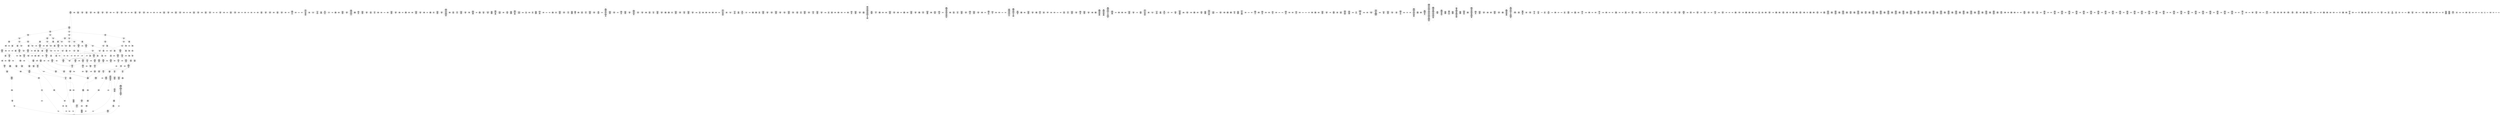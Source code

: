 /* Generated by GvGen v.1.0 (https://www.github.com/stricaud/gvgen) */

digraph G {
compound=true;
   node1 [label="[anywhere]"];
   node2 [label="# 0x0
PUSHX Data
PUSHX Data
MSTORE
PUSHX LogicData
CALLDATASIZE
LT
PUSHX Data
JUMPI
"];
   node3 [label="# 0xd
PUSHX Data
CALLDATALOAD
PUSHX BitData
SHR
PUSHX LogicData
GT
PUSHX Data
JUMPI
"];
   node4 [label="# 0x1e
PUSHX LogicData
GT
PUSHX Data
JUMPI
"];
   node5 [label="# 0x29
PUSHX LogicData
GT
PUSHX Data
JUMPI
"];
   node6 [label="# 0x34
PUSHX LogicData
EQ
PUSHX Data
JUMPI
"];
   node7 [label="# 0x3f
PUSHX LogicData
EQ
PUSHX Data
JUMPI
"];
   node8 [label="# 0x4a
PUSHX LogicData
EQ
PUSHX Data
JUMPI
"];
   node9 [label="# 0x55
PUSHX LogicData
EQ
PUSHX Data
JUMPI
"];
   node10 [label="# 0x60
PUSHX Data
JUMP
"];
   node11 [label="# 0x64
JUMPDEST
PUSHX LogicData
EQ
PUSHX Data
JUMPI
"];
   node12 [label="# 0x70
PUSHX LogicData
EQ
PUSHX Data
JUMPI
"];
   node13 [label="# 0x7b
PUSHX LogicData
EQ
PUSHX Data
JUMPI
"];
   node14 [label="# 0x86
PUSHX LogicData
EQ
PUSHX Data
JUMPI
"];
   node15 [label="# 0x91
PUSHX Data
JUMP
"];
   node16 [label="# 0x95
JUMPDEST
PUSHX LogicData
GT
PUSHX Data
JUMPI
"];
   node17 [label="# 0xa1
PUSHX LogicData
EQ
PUSHX Data
JUMPI
"];
   node18 [label="# 0xac
PUSHX LogicData
EQ
PUSHX Data
JUMPI
"];
   node19 [label="# 0xb7
PUSHX LogicData
EQ
PUSHX Data
JUMPI
"];
   node20 [label="# 0xc2
PUSHX LogicData
EQ
PUSHX Data
JUMPI
"];
   node21 [label="# 0xcd
PUSHX Data
JUMP
"];
   node22 [label="# 0xd1
JUMPDEST
PUSHX LogicData
EQ
PUSHX Data
JUMPI
"];
   node23 [label="# 0xdd
PUSHX LogicData
EQ
PUSHX Data
JUMPI
"];
   node24 [label="# 0xe8
PUSHX LogicData
EQ
PUSHX Data
JUMPI
"];
   node25 [label="# 0xf3
PUSHX Data
JUMP
"];
   node26 [label="# 0xf7
JUMPDEST
PUSHX LogicData
GT
PUSHX Data
JUMPI
"];
   node27 [label="# 0x103
PUSHX LogicData
GT
PUSHX Data
JUMPI
"];
   node28 [label="# 0x10e
PUSHX LogicData
EQ
PUSHX Data
JUMPI
"];
   node29 [label="# 0x119
PUSHX LogicData
EQ
PUSHX Data
JUMPI
"];
   node30 [label="# 0x124
PUSHX LogicData
EQ
PUSHX Data
JUMPI
"];
   node31 [label="# 0x12f
PUSHX LogicData
EQ
PUSHX Data
JUMPI
"];
   node32 [label="# 0x13a
PUSHX Data
JUMP
"];
   node33 [label="# 0x13e
JUMPDEST
PUSHX LogicData
EQ
PUSHX Data
JUMPI
"];
   node34 [label="# 0x14a
PUSHX LogicData
EQ
PUSHX Data
JUMPI
"];
   node35 [label="# 0x155
PUSHX LogicData
EQ
PUSHX Data
JUMPI
"];
   node36 [label="# 0x160
PUSHX Data
JUMP
"];
   node37 [label="# 0x164
JUMPDEST
PUSHX LogicData
GT
PUSHX Data
JUMPI
"];
   node38 [label="# 0x170
PUSHX LogicData
EQ
PUSHX Data
JUMPI
"];
   node39 [label="# 0x17b
PUSHX LogicData
EQ
PUSHX Data
JUMPI
"];
   node40 [label="# 0x186
PUSHX LogicData
EQ
PUSHX Data
JUMPI
"];
   node41 [label="# 0x191
PUSHX LogicData
EQ
PUSHX Data
JUMPI
"];
   node42 [label="# 0x19c
PUSHX Data
JUMP
"];
   node43 [label="# 0x1a0
JUMPDEST
PUSHX LogicData
EQ
PUSHX Data
JUMPI
"];
   node44 [label="# 0x1ac
PUSHX LogicData
EQ
PUSHX Data
JUMPI
"];
   node45 [label="# 0x1b7
PUSHX LogicData
EQ
PUSHX Data
JUMPI
"];
   node46 [label="# 0x1c2
JUMPDEST
PUSHX Data
REVERT
"];
   node47 [label="# 0x1c7
JUMPDEST
CALLVALUE
ISZERO
PUSHX Data
JUMPI
"];
   node48 [label="# 0x1cf
PUSHX Data
REVERT
"];
   node49 [label="# 0x1d3
JUMPDEST
PUSHX Data
PUSHX ArithData
CALLDATASIZE
SUB
ADD
PUSHX Data
PUSHX Data
JUMP
"];
   node50 [label="# 0x1e9
JUMPDEST
PUSHX Data
JUMP
"];
   node51 [label="# 0x1ee
JUMPDEST
PUSHX MemData
MLOAD
PUSHX Data
PUSHX Data
JUMP
"];
   node52 [label="# 0x1fb
JUMPDEST
PUSHX MemData
MLOAD
SUB
RETURN
"];
   node53 [label="# 0x204
JUMPDEST
CALLVALUE
ISZERO
PUSHX Data
JUMPI
"];
   node54 [label="# 0x20c
PUSHX Data
REVERT
"];
   node55 [label="# 0x210
JUMPDEST
PUSHX Data
PUSHX Data
JUMP
"];
   node56 [label="# 0x219
JUMPDEST
PUSHX MemData
MLOAD
PUSHX Data
PUSHX Data
JUMP
"];
   node57 [label="# 0x226
JUMPDEST
PUSHX MemData
MLOAD
SUB
RETURN
"];
   node58 [label="# 0x22f
JUMPDEST
CALLVALUE
ISZERO
PUSHX Data
JUMPI
"];
   node59 [label="# 0x237
PUSHX Data
REVERT
"];
   node60 [label="# 0x23b
JUMPDEST
PUSHX Data
PUSHX ArithData
CALLDATASIZE
SUB
ADD
PUSHX Data
PUSHX Data
JUMP
"];
   node61 [label="# 0x251
JUMPDEST
PUSHX Data
JUMP
"];
   node62 [label="# 0x256
JUMPDEST
PUSHX MemData
MLOAD
PUSHX Data
PUSHX Data
JUMP
"];
   node63 [label="# 0x263
JUMPDEST
PUSHX MemData
MLOAD
SUB
RETURN
"];
   node64 [label="# 0x26c
JUMPDEST
CALLVALUE
ISZERO
PUSHX Data
JUMPI
"];
   node65 [label="# 0x274
PUSHX Data
REVERT
"];
   node66 [label="# 0x278
JUMPDEST
PUSHX Data
PUSHX Data
JUMP
"];
   node67 [label="# 0x281
JUMPDEST
PUSHX MemData
MLOAD
PUSHX Data
PUSHX Data
JUMP
"];
   node68 [label="# 0x28e
JUMPDEST
PUSHX MemData
MLOAD
SUB
RETURN
"];
   node69 [label="# 0x297
JUMPDEST
CALLVALUE
ISZERO
PUSHX Data
JUMPI
"];
   node70 [label="# 0x29f
PUSHX Data
REVERT
"];
   node71 [label="# 0x2a3
JUMPDEST
PUSHX Data
PUSHX ArithData
CALLDATASIZE
SUB
ADD
PUSHX Data
PUSHX Data
JUMP
"];
   node72 [label="# 0x2b9
JUMPDEST
PUSHX Data
JUMP
"];
   node73 [label="# 0x2be
JUMPDEST
STOP
"];
   node74 [label="# 0x2c0
JUMPDEST
CALLVALUE
ISZERO
PUSHX Data
JUMPI
"];
   node75 [label="# 0x2c8
PUSHX Data
REVERT
"];
   node76 [label="# 0x2cc
JUMPDEST
PUSHX Data
PUSHX Data
JUMP
"];
   node77 [label="# 0x2d5
JUMPDEST
PUSHX MemData
MLOAD
PUSHX Data
PUSHX Data
JUMP
"];
   node78 [label="# 0x2e2
JUMPDEST
PUSHX MemData
MLOAD
SUB
RETURN
"];
   node79 [label="# 0x2eb
JUMPDEST
CALLVALUE
ISZERO
PUSHX Data
JUMPI
"];
   node80 [label="# 0x2f3
PUSHX Data
REVERT
"];
   node81 [label="# 0x2f7
JUMPDEST
PUSHX Data
PUSHX Data
JUMP
"];
   node82 [label="# 0x300
JUMPDEST
PUSHX MemData
MLOAD
PUSHX Data
PUSHX Data
JUMP
"];
   node83 [label="# 0x30d
JUMPDEST
PUSHX MemData
MLOAD
SUB
RETURN
"];
   node84 [label="# 0x316
JUMPDEST
CALLVALUE
ISZERO
PUSHX Data
JUMPI
"];
   node85 [label="# 0x31e
PUSHX Data
REVERT
"];
   node86 [label="# 0x322
JUMPDEST
PUSHX Data
PUSHX ArithData
CALLDATASIZE
SUB
ADD
PUSHX Data
PUSHX Data
JUMP
"];
   node87 [label="# 0x338
JUMPDEST
PUSHX Data
JUMP
"];
   node88 [label="# 0x33d
JUMPDEST
STOP
"];
   node89 [label="# 0x33f
JUMPDEST
CALLVALUE
ISZERO
PUSHX Data
JUMPI
"];
   node90 [label="# 0x347
PUSHX Data
REVERT
"];
   node91 [label="# 0x34b
JUMPDEST
PUSHX Data
PUSHX ArithData
CALLDATASIZE
SUB
ADD
PUSHX Data
PUSHX Data
JUMP
"];
   node92 [label="# 0x361
JUMPDEST
PUSHX Data
JUMP
"];
   node93 [label="# 0x366
JUMPDEST
PUSHX MemData
MLOAD
PUSHX Data
PUSHX Data
JUMP
"];
   node94 [label="# 0x373
JUMPDEST
PUSHX MemData
MLOAD
SUB
RETURN
"];
   node95 [label="# 0x37c
JUMPDEST
CALLVALUE
ISZERO
PUSHX Data
JUMPI
"];
   node96 [label="# 0x384
PUSHX Data
REVERT
"];
   node97 [label="# 0x388
JUMPDEST
PUSHX Data
PUSHX Data
JUMP
"];
   node98 [label="# 0x391
JUMPDEST
PUSHX MemData
MLOAD
PUSHX Data
PUSHX Data
JUMP
"];
   node99 [label="# 0x39e
JUMPDEST
PUSHX MemData
MLOAD
SUB
RETURN
"];
   node100 [label="# 0x3a7
JUMPDEST
CALLVALUE
ISZERO
PUSHX Data
JUMPI
"];
   node101 [label="# 0x3af
PUSHX Data
REVERT
"];
   node102 [label="# 0x3b3
JUMPDEST
PUSHX Data
PUSHX ArithData
CALLDATASIZE
SUB
ADD
PUSHX Data
PUSHX Data
JUMP
"];
   node103 [label="# 0x3c9
JUMPDEST
PUSHX Data
JUMP
"];
   node104 [label="# 0x3ce
JUMPDEST
STOP
"];
   node105 [label="# 0x3d0
JUMPDEST
CALLVALUE
ISZERO
PUSHX Data
JUMPI
"];
   node106 [label="# 0x3d8
PUSHX Data
REVERT
"];
   node107 [label="# 0x3dc
JUMPDEST
PUSHX Data
PUSHX ArithData
CALLDATASIZE
SUB
ADD
PUSHX Data
PUSHX Data
JUMP
"];
   node108 [label="# 0x3f2
JUMPDEST
PUSHX Data
JUMP
"];
   node109 [label="# 0x3f7
JUMPDEST
STOP
"];
   node110 [label="# 0x3f9
JUMPDEST
CALLVALUE
ISZERO
PUSHX Data
JUMPI
"];
   node111 [label="# 0x401
PUSHX Data
REVERT
"];
   node112 [label="# 0x405
JUMPDEST
PUSHX Data
PUSHX ArithData
CALLDATASIZE
SUB
ADD
PUSHX Data
PUSHX Data
JUMP
"];
   node113 [label="# 0x41b
JUMPDEST
PUSHX Data
JUMP
"];
   node114 [label="# 0x420
JUMPDEST
PUSHX MemData
MLOAD
PUSHX Data
PUSHX Data
JUMP
"];
   node115 [label="# 0x42d
JUMPDEST
PUSHX MemData
MLOAD
SUB
RETURN
"];
   node116 [label="# 0x436
JUMPDEST
CALLVALUE
ISZERO
PUSHX Data
JUMPI
"];
   node117 [label="# 0x43e
PUSHX Data
REVERT
"];
   node118 [label="# 0x442
JUMPDEST
PUSHX Data
PUSHX ArithData
CALLDATASIZE
SUB
ADD
PUSHX Data
PUSHX Data
JUMP
"];
   node119 [label="# 0x458
JUMPDEST
PUSHX Data
JUMP
"];
   node120 [label="# 0x45d
JUMPDEST
PUSHX MemData
MLOAD
PUSHX Data
PUSHX Data
JUMP
"];
   node121 [label="# 0x46a
JUMPDEST
PUSHX MemData
MLOAD
SUB
RETURN
"];
   node122 [label="# 0x473
JUMPDEST
CALLVALUE
ISZERO
PUSHX Data
JUMPI
"];
   node123 [label="# 0x47b
PUSHX Data
REVERT
"];
   node124 [label="# 0x47f
JUMPDEST
PUSHX Data
PUSHX ArithData
CALLDATASIZE
SUB
ADD
PUSHX Data
PUSHX Data
JUMP
"];
   node125 [label="# 0x495
JUMPDEST
PUSHX Data
JUMP
"];
   node126 [label="# 0x49a
JUMPDEST
STOP
"];
   node127 [label="# 0x49c
JUMPDEST
CALLVALUE
ISZERO
PUSHX Data
JUMPI
"];
   node128 [label="# 0x4a4
PUSHX Data
REVERT
"];
   node129 [label="# 0x4a8
JUMPDEST
PUSHX Data
PUSHX ArithData
CALLDATASIZE
SUB
ADD
PUSHX Data
PUSHX Data
JUMP
"];
   node130 [label="# 0x4be
JUMPDEST
PUSHX Data
JUMP
"];
   node131 [label="# 0x4c3
JUMPDEST
PUSHX MemData
MLOAD
PUSHX Data
PUSHX Data
JUMP
"];
   node132 [label="# 0x4d0
JUMPDEST
PUSHX MemData
MLOAD
SUB
RETURN
"];
   node133 [label="# 0x4d9
JUMPDEST
CALLVALUE
ISZERO
PUSHX Data
JUMPI
"];
   node134 [label="# 0x4e1
PUSHX Data
REVERT
"];
   node135 [label="# 0x4e5
JUMPDEST
PUSHX Data
PUSHX ArithData
CALLDATASIZE
SUB
ADD
PUSHX Data
PUSHX Data
JUMP
"];
   node136 [label="# 0x4fb
JUMPDEST
PUSHX Data
JUMP
"];
   node137 [label="# 0x500
JUMPDEST
PUSHX MemData
MLOAD
PUSHX Data
PUSHX Data
JUMP
"];
   node138 [label="# 0x50d
JUMPDEST
PUSHX MemData
MLOAD
SUB
RETURN
"];
   node139 [label="# 0x516
JUMPDEST
CALLVALUE
ISZERO
PUSHX Data
JUMPI
"];
   node140 [label="# 0x51e
PUSHX Data
REVERT
"];
   node141 [label="# 0x522
JUMPDEST
PUSHX Data
PUSHX Data
JUMP
"];
   node142 [label="# 0x52b
JUMPDEST
STOP
"];
   node143 [label="# 0x52d
JUMPDEST
PUSHX Data
PUSHX Data
JUMP
"];
   node144 [label="# 0x535
JUMPDEST
STOP
"];
   node145 [label="# 0x537
JUMPDEST
CALLVALUE
ISZERO
PUSHX Data
JUMPI
"];
   node146 [label="# 0x53f
PUSHX Data
REVERT
"];
   node147 [label="# 0x543
JUMPDEST
PUSHX Data
PUSHX Data
JUMP
"];
   node148 [label="# 0x54c
JUMPDEST
PUSHX MemData
MLOAD
PUSHX Data
PUSHX Data
JUMP
"];
   node149 [label="# 0x559
JUMPDEST
PUSHX MemData
MLOAD
SUB
RETURN
"];
   node150 [label="# 0x562
JUMPDEST
CALLVALUE
ISZERO
PUSHX Data
JUMPI
"];
   node151 [label="# 0x56a
PUSHX Data
REVERT
"];
   node152 [label="# 0x56e
JUMPDEST
PUSHX Data
PUSHX ArithData
CALLDATASIZE
SUB
ADD
PUSHX Data
PUSHX Data
JUMP
"];
   node153 [label="# 0x584
JUMPDEST
PUSHX Data
JUMP
"];
   node154 [label="# 0x589
JUMPDEST
STOP
"];
   node155 [label="# 0x58b
JUMPDEST
CALLVALUE
ISZERO
PUSHX Data
JUMPI
"];
   node156 [label="# 0x593
PUSHX Data
REVERT
"];
   node157 [label="# 0x597
JUMPDEST
PUSHX Data
PUSHX Data
JUMP
"];
   node158 [label="# 0x5a0
JUMPDEST
PUSHX MemData
MLOAD
PUSHX Data
PUSHX Data
JUMP
"];
   node159 [label="# 0x5ad
JUMPDEST
PUSHX MemData
MLOAD
SUB
RETURN
"];
   node160 [label="# 0x5b6
JUMPDEST
PUSHX Data
PUSHX ArithData
CALLDATASIZE
SUB
ADD
PUSHX Data
PUSHX Data
JUMP
"];
   node161 [label="# 0x5cb
JUMPDEST
PUSHX Data
JUMP
"];
   node162 [label="# 0x5d0
JUMPDEST
STOP
"];
   node163 [label="# 0x5d2
JUMPDEST
CALLVALUE
ISZERO
PUSHX Data
JUMPI
"];
   node164 [label="# 0x5da
PUSHX Data
REVERT
"];
   node165 [label="# 0x5de
JUMPDEST
PUSHX Data
PUSHX ArithData
CALLDATASIZE
SUB
ADD
PUSHX Data
PUSHX Data
JUMP
"];
   node166 [label="# 0x5f4
JUMPDEST
PUSHX Data
JUMP
"];
   node167 [label="# 0x5f9
JUMPDEST
STOP
"];
   node168 [label="# 0x5fb
JUMPDEST
CALLVALUE
ISZERO
PUSHX Data
JUMPI
"];
   node169 [label="# 0x603
PUSHX Data
REVERT
"];
   node170 [label="# 0x607
JUMPDEST
PUSHX Data
PUSHX ArithData
CALLDATASIZE
SUB
ADD
PUSHX Data
PUSHX Data
JUMP
"];
   node171 [label="# 0x61d
JUMPDEST
PUSHX Data
JUMP
"];
   node172 [label="# 0x622
JUMPDEST
STOP
"];
   node173 [label="# 0x624
JUMPDEST
CALLVALUE
ISZERO
PUSHX Data
JUMPI
"];
   node174 [label="# 0x62c
PUSHX Data
REVERT
"];
   node175 [label="# 0x630
JUMPDEST
PUSHX Data
PUSHX ArithData
CALLDATASIZE
SUB
ADD
PUSHX Data
PUSHX Data
JUMP
"];
   node176 [label="# 0x646
JUMPDEST
PUSHX Data
JUMP
"];
   node177 [label="# 0x64b
JUMPDEST
PUSHX MemData
MLOAD
PUSHX Data
PUSHX Data
JUMP
"];
   node178 [label="# 0x658
JUMPDEST
PUSHX MemData
MLOAD
SUB
RETURN
"];
   node179 [label="# 0x661
JUMPDEST
CALLVALUE
ISZERO
PUSHX Data
JUMPI
"];
   node180 [label="# 0x669
PUSHX Data
REVERT
"];
   node181 [label="# 0x66d
JUMPDEST
PUSHX Data
PUSHX Data
JUMP
"];
   node182 [label="# 0x676
JUMPDEST
PUSHX MemData
MLOAD
PUSHX Data
PUSHX Data
JUMP
"];
   node183 [label="# 0x683
JUMPDEST
PUSHX MemData
MLOAD
SUB
RETURN
"];
   node184 [label="# 0x68c
JUMPDEST
CALLVALUE
ISZERO
PUSHX Data
JUMPI
"];
   node185 [label="# 0x694
PUSHX Data
REVERT
"];
   node186 [label="# 0x698
JUMPDEST
PUSHX Data
PUSHX ArithData
CALLDATASIZE
SUB
ADD
PUSHX Data
PUSHX Data
JUMP
"];
   node187 [label="# 0x6ae
JUMPDEST
PUSHX Data
JUMP
"];
   node188 [label="# 0x6b3
JUMPDEST
PUSHX MemData
MLOAD
PUSHX Data
PUSHX Data
JUMP
"];
   node189 [label="# 0x6c0
JUMPDEST
PUSHX MemData
MLOAD
SUB
RETURN
"];
   node190 [label="# 0x6c9
JUMPDEST
CALLVALUE
ISZERO
PUSHX Data
JUMPI
"];
   node191 [label="# 0x6d1
PUSHX Data
REVERT
"];
   node192 [label="# 0x6d5
JUMPDEST
PUSHX Data
PUSHX ArithData
CALLDATASIZE
SUB
ADD
PUSHX Data
PUSHX Data
JUMP
"];
   node193 [label="# 0x6eb
JUMPDEST
PUSHX Data
JUMP
"];
   node194 [label="# 0x6f0
JUMPDEST
STOP
"];
   node195 [label="# 0x6f2
JUMPDEST
PUSHX Data
PUSHX BitData
PUSHX BitData
NOT
AND
PUSHX BitData
NOT
AND
EQ
PUSHX Data
JUMPI
"];
   node196 [label="# 0x75b
PUSHX Data
PUSHX Data
JUMP
"];
   node197 [label="# 0x764
JUMPDEST
"];
   node198 [label="# 0x765
JUMPDEST
JUMP
"];
   node199 [label="# 0x76c
JUMPDEST
PUSHX Data
PUSHX StorData
SLOAD
PUSHX Data
PUSHX Data
JUMP
"];
   node200 [label="# 0x77b
JUMPDEST
PUSHX ArithData
ADD
PUSHX ArithData
DIV
MUL
PUSHX ArithData
ADD
PUSHX MemData
MLOAD
ADD
PUSHX Data
MSTORE
MSTORE
PUSHX ArithData
ADD
SLOAD
PUSHX Data
PUSHX Data
JUMP
"];
   node201 [label="# 0x7a7
JUMPDEST
ISZERO
PUSHX Data
JUMPI
"];
   node202 [label="# 0x7ae
PUSHX LogicData
LT
PUSHX Data
JUMPI
"];
   node203 [label="# 0x7b6
PUSHX ArithData
SLOAD
DIV
MUL
MSTORE
PUSHX ArithData
ADD
PUSHX Data
JUMP
"];
   node204 [label="# 0x7c9
JUMPDEST
ADD
PUSHX Data
MSTORE
PUSHX Data
PUSHX Data
SHA3
"];
   node205 [label="# 0x7d7
JUMPDEST
SLOAD
MSTORE
PUSHX ArithData
ADD
PUSHX ArithData
ADD
GT
PUSHX Data
JUMPI
"];
   node206 [label="# 0x7eb
SUB
PUSHX BitData
AND
ADD
"];
   node207 [label="# 0x7f4
JUMPDEST
JUMP
"];
   node208 [label="# 0x7fe
JUMPDEST
PUSHX Data
PUSHX Data
PUSHX Data
JUMP
"];
   node209 [label="# 0x809
JUMPDEST
PUSHX Data
JUMPI
"];
   node210 [label="# 0x80e
PUSHX MemData
MLOAD
PUSHX Data
MSTORE
PUSHX ArithData
ADD
PUSHX Data
PUSHX Data
JUMP
"];
   node211 [label="# 0x83f
JUMPDEST
PUSHX MemData
MLOAD
SUB
REVERT
"];
   node212 [label="# 0x848
JUMPDEST
PUSHX Data
PUSHX ArithData
MSTORE
PUSHX ArithData
ADD
MSTORE
PUSHX ArithData
ADD
PUSHX Data
SHA3
PUSHX ArithData
SLOAD
PUSHX ArithData
EXP
DIV
PUSHX BitData
AND
JUMP
"];
   node213 [label="# 0x883
JUMPDEST
PUSHX Data
JUMP
"];
   node214 [label="# 0x888
JUMPDEST
PUSHX Data
PUSHX Data
PUSHX Data
JUMP
"];
   node215 [label="# 0x893
JUMPDEST
PUSHX BitData
AND
PUSHX BitData
AND
EQ
ISZERO
PUSHX Data
JUMPI
"];
   node216 [label="# 0x8ca
PUSHX MemData
MLOAD
PUSHX Data
MSTORE
PUSHX ArithData
ADD
PUSHX Data
PUSHX Data
JUMP
"];
   node217 [label="# 0x8fb
JUMPDEST
PUSHX MemData
MLOAD
SUB
REVERT
"];
   node218 [label="# 0x904
JUMPDEST
PUSHX BitData
AND
PUSHX Data
PUSHX Data
JUMP
"];
   node219 [label="# 0x923
JUMPDEST
PUSHX BitData
AND
EQ
PUSHX Data
JUMPI
"];
   node220 [label="# 0x940
PUSHX Data
PUSHX Data
PUSHX Data
JUMP
"];
   node221 [label="# 0x94c
JUMPDEST
PUSHX Data
JUMP
"];
   node222 [label="# 0x951
JUMPDEST
"];
   node223 [label="# 0x952
JUMPDEST
PUSHX Data
JUMPI
"];
   node224 [label="# 0x957
PUSHX MemData
MLOAD
PUSHX Data
MSTORE
PUSHX ArithData
ADD
PUSHX Data
PUSHX Data
JUMP
"];
   node225 [label="# 0x988
JUMPDEST
PUSHX MemData
MLOAD
SUB
REVERT
"];
   node226 [label="# 0x991
JUMPDEST
PUSHX Data
PUSHX Data
JUMP
"];
   node227 [label="# 0x99b
JUMPDEST
JUMP
"];
   node228 [label="# 0x9a0
JUMPDEST
PUSHX Data
PUSHX StorData
SLOAD
JUMP
"];
   node229 [label="# 0x9ad
JUMPDEST
PUSHX Data
PUSHX StorData
SLOAD
TIMESTAMP
LT
ISZERO
JUMP
"];
   node230 [label="# 0x9ba
JUMPDEST
PUSHX Data
PUSHX Data
PUSHX Data
JUMP
"];
   node231 [label="# 0x9c5
JUMPDEST
PUSHX Data
JUMP
"];
   node232 [label="# 0x9cb
JUMPDEST
PUSHX Data
JUMPI
"];
   node233 [label="# 0x9d0
PUSHX MemData
MLOAD
PUSHX Data
MSTORE
PUSHX ArithData
ADD
PUSHX Data
PUSHX Data
JUMP
"];
   node234 [label="# 0xa01
JUMPDEST
PUSHX MemData
MLOAD
SUB
REVERT
"];
   node235 [label="# 0xa0a
JUMPDEST
PUSHX Data
PUSHX Data
JUMP
"];
   node236 [label="# 0xa15
JUMPDEST
JUMP
"];
   node237 [label="# 0xa1a
JUMPDEST
PUSHX Data
PUSHX Data
PUSHX Data
JUMP
"];
   node238 [label="# 0xa25
JUMPDEST
LT
PUSHX Data
JUMPI
"];
   node239 [label="# 0xa2c
PUSHX MemData
MLOAD
PUSHX Data
MSTORE
PUSHX ArithData
ADD
PUSHX Data
PUSHX Data
JUMP
"];
   node240 [label="# 0xa5d
JUMPDEST
PUSHX MemData
MLOAD
SUB
REVERT
"];
   node241 [label="# 0xa66
JUMPDEST
PUSHX Data
PUSHX ArithData
PUSHX BitData
AND
PUSHX BitData
AND
MSTORE
PUSHX ArithData
ADD
MSTORE
PUSHX ArithData
ADD
PUSHX Data
SHA3
PUSHX ArithData
MSTORE
PUSHX ArithData
ADD
MSTORE
PUSHX ArithData
ADD
PUSHX Data
SHA3
SLOAD
JUMP
"];
   node242 [label="# 0xabf
JUMPDEST
PUSHX Data
JUMP
"];
   node243 [label="# 0xac5
JUMPDEST
PUSHX Data
PUSHX Data
JUMP
"];
   node244 [label="# 0xacd
JUMPDEST
PUSHX BitData
AND
PUSHX Data
PUSHX Data
JUMP
"];
   node245 [label="# 0xaeb
JUMPDEST
PUSHX BitData
AND
EQ
PUSHX Data
JUMPI
"];
   node246 [label="# 0xb07
PUSHX MemData
MLOAD
PUSHX Data
MSTORE
PUSHX ArithData
ADD
PUSHX Data
PUSHX Data
JUMP
"];
   node247 [label="# 0xb38
JUMPDEST
PUSHX MemData
MLOAD
SUB
REVERT
"];
   node248 [label="# 0xb41
JUMPDEST
PUSHX Data
SSTORE
JUMP
"];
   node249 [label="# 0xb4b
JUMPDEST
PUSHX Data
PUSHX MemData
MLOAD
PUSHX ArithData
ADD
PUSHX Data
MSTORE
PUSHX Data
MSTORE
PUSHX Data
JUMP
"];
   node250 [label="# 0xb66
JUMPDEST
JUMP
"];
   node251 [label="# 0xb6b
JUMPDEST
PUSHX Data
PUSHX Data
PUSHX Data
PUSHX Data
JUMP
"];
   node252 [label="# 0xb78
JUMPDEST
PUSHX LogicData
EQ
ISZERO
PUSHX Data
JUMPI
"];
   node253 [label="# 0xb84
PUSHX LogicData
PUSHX LogicData
GT
ISZERO
PUSHX Data
JUMPI
"];
   node254 [label="# 0xb96
PUSHX Data
PUSHX Data
MSTORE
PUSHX Data
PUSHX Data
MSTORE
PUSHX Data
PUSHX Data
REVERT
"];
   node255 [label="# 0xbc4
JUMPDEST
PUSHX MemData
MLOAD
MSTORE
PUSHX ArithData
MUL
PUSHX ArithData
ADD
ADD
PUSHX Data
MSTORE
ISZERO
PUSHX Data
JUMPI
"];
   node256 [label="# 0xbde
PUSHX ArithData
ADD
PUSHX ArithData
MUL
CALLDATASIZE
CALLDATACOPY
ADD
"];
   node257 [label="# 0xbf2
JUMPDEST
PUSHX Data
JUMP
"];
   node258 [label="# 0xbfb
JUMPDEST
PUSHX Data
PUSHX LogicData
GT
ISZERO
PUSHX Data
JUMPI
"];
   node259 [label="# 0xc0f
PUSHX Data
PUSHX Data
MSTORE
PUSHX Data
PUSHX Data
MSTORE
PUSHX Data
PUSHX Data
REVERT
"];
   node260 [label="# 0xc3d
JUMPDEST
PUSHX MemData
MLOAD
MSTORE
PUSHX ArithData
MUL
PUSHX ArithData
ADD
ADD
PUSHX Data
MSTORE
ISZERO
PUSHX Data
JUMPI
"];
   node261 [label="# 0xc57
PUSHX ArithData
ADD
PUSHX ArithData
MUL
CALLDATASIZE
CALLDATACOPY
ADD
"];
   node262 [label="# 0xc6b
JUMPDEST
PUSHX Data
"];
   node263 [label="# 0xc71
JUMPDEST
LT
ISZERO
PUSHX Data
JUMPI
"];
   node264 [label="# 0xc7a
PUSHX Data
PUSHX Data
JUMP
"];
   node265 [label="# 0xc83
JUMPDEST
MLOAD
LT
PUSHX Data
JUMPI
"];
   node266 [label="# 0xc8e
PUSHX Data
PUSHX Data
MSTORE
PUSHX Data
PUSHX Data
MSTORE
PUSHX Data
PUSHX Data
REVERT
"];
   node267 [label="# 0xcbc
JUMPDEST
PUSHX ArithData
MUL
PUSHX ArithData
ADD
ADD
MSTORE
PUSHX Data
PUSHX Data
JUMP
"];
   node268 [label="# 0xcd3
JUMPDEST
PUSHX Data
JUMP
"];
   node269 [label="# 0xcdb
JUMPDEST
"];
   node270 [label="# 0xce2
JUMPDEST
JUMP
"];
   node271 [label="# 0xce7
JUMPDEST
PUSHX Data
PUSHX Data
PUSHX Data
JUMP
"];
   node272 [label="# 0xcf1
JUMPDEST
LT
PUSHX Data
JUMPI
"];
   node273 [label="# 0xcf8
PUSHX MemData
MLOAD
PUSHX Data
MSTORE
PUSHX ArithData
ADD
PUSHX Data
PUSHX Data
JUMP
"];
   node274 [label="# 0xd29
JUMPDEST
PUSHX MemData
MLOAD
SUB
REVERT
"];
   node275 [label="# 0xd32
JUMPDEST
PUSHX StorData
SLOAD
LT
PUSHX Data
JUMPI
"];
   node276 [label="# 0xd3e
PUSHX Data
PUSHX Data
MSTORE
PUSHX Data
PUSHX Data
MSTORE
PUSHX Data
PUSHX Data
REVERT
"];
   node277 [label="# 0xd6c
JUMPDEST
PUSHX Data
MSTORE
PUSHX Data
PUSHX Data
SHA3
ADD
SLOAD
JUMP
"];
   node278 [label="# 0xd7e
JUMPDEST
PUSHX Data
PUSHX Data
JUMP
"];
   node279 [label="# 0xd86
JUMPDEST
PUSHX BitData
AND
PUSHX Data
PUSHX Data
JUMP
"];
   node280 [label="# 0xda4
JUMPDEST
PUSHX BitData
AND
EQ
PUSHX Data
JUMPI
"];
   node281 [label="# 0xdc0
PUSHX MemData
MLOAD
PUSHX Data
MSTORE
PUSHX ArithData
ADD
PUSHX Data
PUSHX Data
JUMP
"];
   node282 [label="# 0xdf1
JUMPDEST
PUSHX MemData
MLOAD
SUB
REVERT
"];
   node283 [label="# 0xdfa
JUMPDEST
PUSHX Data
MLOAD
PUSHX ArithData
ADD
PUSHX Data
PUSHX Data
JUMP
"];
   node284 [label="# 0xe10
JUMPDEST
JUMP
"];
   node285 [label="# 0xe14
JUMPDEST
PUSHX Data
PUSHX Data
PUSHX ArithData
MSTORE
PUSHX ArithData
ADD
MSTORE
PUSHX ArithData
ADD
PUSHX Data
SHA3
PUSHX ArithData
SLOAD
PUSHX ArithData
EXP
DIV
PUSHX BitData
AND
PUSHX BitData
PUSHX BitData
AND
PUSHX BitData
AND
EQ
ISZERO
PUSHX Data
JUMPI
"];
   node286 [label="# 0xe83
PUSHX MemData
MLOAD
PUSHX Data
MSTORE
PUSHX ArithData
ADD
PUSHX Data
PUSHX Data
JUMP
"];
   node287 [label="# 0xeb4
JUMPDEST
PUSHX MemData
MLOAD
SUB
REVERT
"];
   node288 [label="# 0xebd
JUMPDEST
JUMP
"];
   node289 [label="# 0xec6
JUMPDEST
PUSHX BitData
PUSHX BitData
AND
PUSHX BitData
AND
EQ
ISZERO
PUSHX Data
JUMPI
"];
   node290 [label="# 0xefd
PUSHX MemData
MLOAD
PUSHX Data
MSTORE
PUSHX ArithData
ADD
PUSHX Data
PUSHX Data
JUMP
"];
   node291 [label="# 0xf2e
JUMPDEST
PUSHX MemData
MLOAD
SUB
REVERT
"];
   node292 [label="# 0xf37
JUMPDEST
PUSHX Data
PUSHX ArithData
PUSHX BitData
AND
PUSHX BitData
AND
MSTORE
PUSHX ArithData
ADD
MSTORE
PUSHX ArithData
ADD
PUSHX Data
SHA3
SLOAD
JUMP
"];
   node293 [label="# 0xf7e
JUMPDEST
PUSHX Data
PUSHX Data
JUMP
"];
   node294 [label="# 0xf86
JUMPDEST
PUSHX BitData
AND
PUSHX Data
PUSHX Data
JUMP
"];
   node295 [label="# 0xfa4
JUMPDEST
PUSHX BitData
AND
EQ
PUSHX Data
JUMPI
"];
   node296 [label="# 0xfc0
PUSHX MemData
MLOAD
PUSHX Data
MSTORE
PUSHX ArithData
ADD
PUSHX Data
PUSHX Data
JUMP
"];
   node297 [label="# 0xff1
JUMPDEST
PUSHX MemData
MLOAD
SUB
REVERT
"];
   node298 [label="# 0xffa
JUMPDEST
PUSHX Data
PUSHX Data
PUSHX Data
JUMP
"];
   node299 [label="# 0x1004
JUMPDEST
JUMP
"];
   node300 [label="# 0x1006
JUMPDEST
PUSHX Data
PUSHX Data
JUMP
"];
   node301 [label="# 0x100e
JUMPDEST
PUSHX BitData
AND
PUSHX Data
PUSHX Data
JUMP
"];
   node302 [label="# 0x102c
JUMPDEST
PUSHX BitData
AND
EQ
PUSHX Data
JUMPI
"];
   node303 [label="# 0x1048
PUSHX MemData
MLOAD
PUSHX Data
MSTORE
PUSHX ArithData
ADD
PUSHX Data
PUSHX Data
JUMP
"];
   node304 [label="# 0x1079
JUMPDEST
PUSHX MemData
MLOAD
SUB
REVERT
"];
   node305 [label="# 0x1082
JUMPDEST
CALLER
PUSHX BitData
AND
PUSHX ArithData
SELFBALANCE
ISZERO
MUL
PUSHX MemData
MLOAD
PUSHX Data
PUSHX MemData
MLOAD
SUB
CALL
PUSHX Data
JUMPI
"];
   node306 [label="# 0x10bc
PUSHX Data
REVERT
"];
   node307 [label="# 0x10c0
JUMPDEST
JUMP
"];
   node308 [label="# 0x10c2
JUMPDEST
PUSHX Data
PUSHX StorData
PUSHX ArithData
SLOAD
PUSHX ArithData
EXP
DIV
PUSHX BitData
AND
JUMP
"];
   node309 [label="# 0x10ec
JUMPDEST
PUSHX Data
PUSHX Data
JUMP
"];
   node310 [label="# 0x10f4
JUMPDEST
PUSHX BitData
AND
PUSHX Data
PUSHX Data
JUMP
"];
   node311 [label="# 0x1112
JUMPDEST
PUSHX BitData
AND
EQ
PUSHX Data
JUMPI
"];
   node312 [label="# 0x112e
PUSHX MemData
MLOAD
PUSHX Data
MSTORE
PUSHX ArithData
ADD
PUSHX Data
PUSHX Data
JUMP
"];
   node313 [label="# 0x115f
JUMPDEST
PUSHX MemData
MLOAD
SUB
REVERT
"];
   node314 [label="# 0x1168
JUMPDEST
PUSHX Data
PUSHX Data
PUSHX Data
JUMP
"];
   node315 [label="# 0x1172
JUMPDEST
PUSHX Data
PUSHX Data
PUSHX Data
JUMP
"];
   node316 [label="# 0x1182
JUMPDEST
LT
PUSHX Data
JUMPI
"];
   node317 [label="# 0x1188
PUSHX MemData
MLOAD
PUSHX Data
MSTORE
PUSHX ArithData
ADD
PUSHX Data
PUSHX Data
JUMP
"];
   node318 [label="# 0x11b9
JUMPDEST
PUSHX MemData
MLOAD
SUB
REVERT
"];
   node319 [label="# 0x11c2
JUMPDEST
PUSHX StorData
SLOAD
TIMESTAMP
LT
PUSHX Data
JUMPI
"];
   node320 [label="# 0x11cc
PUSHX MemData
MLOAD
PUSHX Data
MSTORE
PUSHX ArithData
ADD
PUSHX Data
PUSHX Data
JUMP
"];
   node321 [label="# 0x11fd
JUMPDEST
PUSHX MemData
MLOAD
SUB
REVERT
"];
   node322 [label="# 0x1206
JUMPDEST
PUSHX Data
"];
   node323 [label="# 0x1209
JUMPDEST
LT
ISZERO
PUSHX Data
JUMPI
"];
   node324 [label="# 0x1212
PUSHX Data
PUSHX Data
PUSHX Data
JUMP
"];
   node325 [label="# 0x121c
JUMPDEST
PUSHX Data
PUSHX Data
JUMP
"];
   node326 [label="# 0x1228
JUMPDEST
PUSHX Data
JUMP
"];
   node327 [label="# 0x122d
JUMPDEST
PUSHX Data
PUSHX Data
JUMP
"];
   node328 [label="# 0x1238
JUMPDEST
PUSHX Data
JUMP
"];
   node329 [label="# 0x1240
JUMPDEST
JUMP
"];
   node330 [label="# 0x1245
JUMPDEST
PUSHX Data
PUSHX StorData
SLOAD
PUSHX Data
PUSHX Data
JUMP
"];
   node331 [label="# 0x1254
JUMPDEST
PUSHX ArithData
ADD
PUSHX ArithData
DIV
MUL
PUSHX ArithData
ADD
PUSHX MemData
MLOAD
ADD
PUSHX Data
MSTORE
MSTORE
PUSHX ArithData
ADD
SLOAD
PUSHX Data
PUSHX Data
JUMP
"];
   node332 [label="# 0x1280
JUMPDEST
ISZERO
PUSHX Data
JUMPI
"];
   node333 [label="# 0x1287
PUSHX LogicData
LT
PUSHX Data
JUMPI
"];
   node334 [label="# 0x128f
PUSHX ArithData
SLOAD
DIV
MUL
MSTORE
PUSHX ArithData
ADD
PUSHX Data
JUMP
"];
   node335 [label="# 0x12a2
JUMPDEST
ADD
PUSHX Data
MSTORE
PUSHX Data
PUSHX Data
SHA3
"];
   node336 [label="# 0x12b0
JUMPDEST
SLOAD
MSTORE
PUSHX ArithData
ADD
PUSHX ArithData
ADD
GT
PUSHX Data
JUMPI
"];
   node337 [label="# 0x12c4
SUB
PUSHX BitData
AND
ADD
"];
   node338 [label="# 0x12cd
JUMPDEST
JUMP
"];
   node339 [label="# 0x12d7
JUMPDEST
PUSHX Data
PUSHX Data
PUSHX Data
JUMP
"];
   node340 [label="# 0x12e1
JUMPDEST
PUSHX Data
PUSHX Data
PUSHX Data
JUMP
"];
   node341 [label="# 0x12f2
JUMPDEST
GT
ISZERO
PUSHX Data
JUMPI
"];
   node342 [label="# 0x12f9
PUSHX MemData
MLOAD
PUSHX Data
MSTORE
PUSHX ArithData
ADD
PUSHX Data
PUSHX Data
JUMP
"];
   node343 [label="# 0x132a
JUMPDEST
PUSHX MemData
MLOAD
SUB
REVERT
"];
   node344 [label="# 0x1333
JUMPDEST
PUSHX LogicData
LT
PUSHX Data
JUMPI
"];
   node345 [label="# 0x133d
PUSHX MemData
MLOAD
PUSHX Data
MSTORE
PUSHX ArithData
ADD
PUSHX Data
PUSHX Data
JUMP
"];
   node346 [label="# 0x136e
JUMPDEST
PUSHX MemData
MLOAD
SUB
REVERT
"];
   node347 [label="# 0x1377
JUMPDEST
PUSHX LogicData
LT
PUSHX Data
JUMPI
"];
   node348 [label="# 0x1380
PUSHX MemData
MLOAD
PUSHX Data
MSTORE
PUSHX ArithData
ADD
PUSHX Data
PUSHX Data
JUMP
"];
   node349 [label="# 0x13b1
JUMPDEST
PUSHX MemData
MLOAD
SUB
REVERT
"];
   node350 [label="# 0x13ba
JUMPDEST
PUSHX StorData
SLOAD
PUSHX Data
PUSHX Data
JUMP
"];
   node351 [label="# 0x13c8
JUMPDEST
CALLVALUE
LT
ISZERO
PUSHX Data
JUMPI
"];
   node352 [label="# 0x13d0
PUSHX MemData
MLOAD
PUSHX Data
MSTORE
PUSHX ArithData
ADD
PUSHX Data
PUSHX Data
JUMP
"];
   node353 [label="# 0x1401
JUMPDEST
PUSHX MemData
MLOAD
SUB
REVERT
"];
   node354 [label="# 0x140a
JUMPDEST
PUSHX StorData
SLOAD
TIMESTAMP
LT
ISZERO
PUSHX Data
JUMPI
"];
   node355 [label="# 0x1415
PUSHX MemData
MLOAD
PUSHX Data
MSTORE
PUSHX ArithData
ADD
PUSHX Data
PUSHX Data
JUMP
"];
   node356 [label="# 0x1446
JUMPDEST
PUSHX MemData
MLOAD
SUB
REVERT
"];
   node357 [label="# 0x144f
JUMPDEST
PUSHX Data
"];
   node358 [label="# 0x1452
JUMPDEST
LT
ISZERO
PUSHX Data
JUMPI
"];
   node359 [label="# 0x145b
PUSHX Data
CALLER
PUSHX Data
PUSHX Data
JUMP
"];
   node360 [label="# 0x146a
JUMPDEST
PUSHX Data
JUMP
"];
   node361 [label="# 0x146f
JUMPDEST
PUSHX Data
PUSHX Data
JUMP
"];
   node362 [label="# 0x147a
JUMPDEST
PUSHX Data
JUMP
"];
   node363 [label="# 0x1482
JUMPDEST
JUMP
"];
   node364 [label="# 0x1487
JUMPDEST
PUSHX Data
PUSHX Data
JUMP
"];
   node365 [label="# 0x148f
JUMPDEST
PUSHX BitData
AND
PUSHX BitData
AND
EQ
ISZERO
PUSHX Data
JUMPI
"];
   node366 [label="# 0x14c3
PUSHX MemData
MLOAD
PUSHX Data
MSTORE
PUSHX ArithData
ADD
PUSHX Data
PUSHX Data
JUMP
"];
   node367 [label="# 0x14f4
JUMPDEST
PUSHX MemData
MLOAD
SUB
REVERT
"];
   node368 [label="# 0x14fd
JUMPDEST
PUSHX Data
PUSHX Data
PUSHX Data
PUSHX Data
JUMP
"];
   node369 [label="# 0x150a
JUMPDEST
PUSHX BitData
AND
PUSHX BitData
AND
MSTORE
PUSHX ArithData
ADD
MSTORE
PUSHX ArithData
ADD
PUSHX Data
SHA3
PUSHX ArithData
PUSHX BitData
AND
PUSHX BitData
AND
MSTORE
PUSHX ArithData
ADD
MSTORE
PUSHX ArithData
ADD
PUSHX Data
SHA3
PUSHX ArithData
PUSHX ArithData
EXP
SLOAD
PUSHX ArithData
MUL
NOT
AND
ISZERO
ISZERO
MUL
OR
SSTORE
PUSHX BitData
AND
PUSHX Data
PUSHX Data
JUMP
"];
   node370 [label="# 0x15b7
JUMPDEST
PUSHX BitData
AND
PUSHX Data
PUSHX MemData
MLOAD
PUSHX Data
PUSHX Data
JUMP
"];
   node371 [label="# 0x15fc
JUMPDEST
PUSHX MemData
MLOAD
SUB
LOGX
JUMP
"];
   node372 [label="# 0x1608
JUMPDEST
PUSHX Data
PUSHX Data
PUSHX Data
JUMP
"];
   node373 [label="# 0x1613
JUMPDEST
PUSHX Data
JUMP
"];
   node374 [label="# 0x1619
JUMPDEST
PUSHX Data
JUMPI
"];
   node375 [label="# 0x161e
PUSHX MemData
MLOAD
PUSHX Data
MSTORE
PUSHX ArithData
ADD
PUSHX Data
PUSHX Data
JUMP
"];
   node376 [label="# 0x164f
JUMPDEST
PUSHX MemData
MLOAD
SUB
REVERT
"];
   node377 [label="# 0x1658
JUMPDEST
PUSHX Data
PUSHX Data
JUMP
"];
   node378 [label="# 0x1664
JUMPDEST
JUMP
"];
   node379 [label="# 0x166a
JUMPDEST
PUSHX Data
PUSHX Data
PUSHX Data
JUMP
"];
   node380 [label="# 0x1675
JUMPDEST
PUSHX Data
JUMPI
"];
   node381 [label="# 0x167a
PUSHX MemData
MLOAD
PUSHX Data
MSTORE
PUSHX ArithData
ADD
PUSHX Data
PUSHX Data
JUMP
"];
   node382 [label="# 0x16ab
JUMPDEST
PUSHX MemData
MLOAD
SUB
REVERT
"];
   node383 [label="# 0x16b4
JUMPDEST
PUSHX Data
PUSHX Data
PUSHX Data
JUMP
"];
   node384 [label="# 0x16be
JUMPDEST
PUSHX LogicData
MLOAD
GT
PUSHX Data
JUMPI
"];
   node385 [label="# 0x16ca
PUSHX MemData
MLOAD
PUSHX ArithData
ADD
PUSHX Data
MSTORE
PUSHX Data
MSTORE
PUSHX Data
JUMP
"];
   node386 [label="# 0x16de
JUMPDEST
PUSHX Data
PUSHX Data
JUMP
"];
   node387 [label="# 0x16e8
JUMPDEST
PUSHX MemData
MLOAD
PUSHX ArithData
ADD
PUSHX Data
PUSHX Data
JUMP
"];
   node388 [label="# 0x16f9
JUMPDEST
PUSHX MemData
MLOAD
PUSHX ArithData
SUB
SUB
MSTORE
PUSHX Data
MSTORE
"];
   node389 [label="# 0x1709
JUMPDEST
JUMP
"];
   node390 [label="# 0x1711
JUMPDEST
PUSHX Data
PUSHX StorData
SLOAD
JUMP
"];
   node391 [label="# 0x171b
JUMPDEST
PUSHX Data
PUSHX Data
PUSHX ArithData
PUSHX BitData
AND
PUSHX BitData
AND
MSTORE
PUSHX ArithData
ADD
MSTORE
PUSHX ArithData
ADD
PUSHX Data
SHA3
PUSHX ArithData
PUSHX BitData
AND
PUSHX BitData
AND
MSTORE
PUSHX ArithData
ADD
MSTORE
PUSHX ArithData
ADD
PUSHX Data
SHA3
PUSHX ArithData
SLOAD
PUSHX ArithData
EXP
DIV
PUSHX BitData
AND
JUMP
"];
   node392 [label="# 0x17af
JUMPDEST
PUSHX Data
PUSHX Data
JUMP
"];
   node393 [label="# 0x17b7
JUMPDEST
PUSHX BitData
AND
PUSHX Data
PUSHX Data
JUMP
"];
   node394 [label="# 0x17d5
JUMPDEST
PUSHX BitData
AND
EQ
PUSHX Data
JUMPI
"];
   node395 [label="# 0x17f1
PUSHX MemData
MLOAD
PUSHX Data
MSTORE
PUSHX ArithData
ADD
PUSHX Data
PUSHX Data
JUMP
"];
   node396 [label="# 0x1822
JUMPDEST
PUSHX MemData
MLOAD
SUB
REVERT
"];
   node397 [label="# 0x182b
JUMPDEST
PUSHX BitData
PUSHX BitData
AND
PUSHX BitData
AND
EQ
ISZERO
PUSHX Data
JUMPI
"];
   node398 [label="# 0x1861
PUSHX MemData
MLOAD
PUSHX Data
MSTORE
PUSHX ArithData
ADD
PUSHX Data
PUSHX Data
JUMP
"];
   node399 [label="# 0x1892
JUMPDEST
PUSHX MemData
MLOAD
SUB
REVERT
"];
   node400 [label="# 0x189b
JUMPDEST
PUSHX Data
PUSHX Data
JUMP
"];
   node401 [label="# 0x18a4
JUMPDEST
JUMP
"];
   node402 [label="# 0x18a7
JUMPDEST
PUSHX Data
PUSHX BitData
PUSHX BitData
NOT
AND
PUSHX BitData
NOT
AND
EQ
PUSHX Data
JUMPI
"];
   node403 [label="# 0x1910
PUSHX BitData
PUSHX BitData
NOT
AND
PUSHX BitData
NOT
AND
EQ
"];
   node404 [label="# 0x1972
JUMPDEST
PUSHX Data
JUMPI
"];
   node405 [label="# 0x1978
PUSHX Data
PUSHX Data
JUMP
"];
   node406 [label="# 0x1981
JUMPDEST
"];
   node407 [label="# 0x1982
JUMPDEST
JUMP
"];
   node408 [label="# 0x1989
JUMPDEST
PUSHX BitData
PUSHX BitData
AND
PUSHX Data
PUSHX ArithData
MSTORE
PUSHX ArithData
ADD
MSTORE
PUSHX ArithData
ADD
PUSHX Data
SHA3
PUSHX ArithData
SLOAD
PUSHX ArithData
EXP
DIV
PUSHX BitData
AND
PUSHX BitData
AND
EQ
ISZERO
JUMP
"];
   node409 [label="# 0x19f5
JUMPDEST
PUSHX Data
CALLER
JUMP
"];
   node410 [label="# 0x19fd
JUMPDEST
PUSHX Data
PUSHX ArithData
MSTORE
PUSHX ArithData
ADD
MSTORE
PUSHX ArithData
ADD
PUSHX Data
SHA3
PUSHX ArithData
PUSHX ArithData
EXP
SLOAD
PUSHX ArithData
MUL
NOT
AND
PUSHX BitData
AND
MUL
OR
SSTORE
PUSHX BitData
AND
PUSHX Data
PUSHX Data
JUMP
"];
   node411 [label="# 0x1a70
JUMPDEST
PUSHX BitData
AND
PUSHX Data
PUSHX MemData
MLOAD
PUSHX MemData
MLOAD
SUB
LOGX
JUMP
"];
   node412 [label="# 0x1ab6
JUMPDEST
PUSHX Data
PUSHX Data
PUSHX Data
JUMP
"];
   node413 [label="# 0x1ac1
JUMPDEST
PUSHX Data
JUMPI
"];
   node414 [label="# 0x1ac6
PUSHX MemData
MLOAD
PUSHX Data
MSTORE
PUSHX ArithData
ADD
PUSHX Data
PUSHX Data
JUMP
"];
   node415 [label="# 0x1af7
JUMPDEST
PUSHX MemData
MLOAD
SUB
REVERT
"];
   node416 [label="# 0x1b00
JUMPDEST
PUSHX Data
PUSHX Data
PUSHX Data
JUMP
"];
   node417 [label="# 0x1b0b
JUMPDEST
PUSHX BitData
AND
PUSHX BitData
AND
EQ
PUSHX Data
JUMPI
"];
   node418 [label="# 0x1b42
PUSHX BitData
AND
PUSHX Data
PUSHX Data
JUMP
"];
   node419 [label="# 0x1b62
JUMPDEST
PUSHX BitData
AND
EQ
"];
   node420 [label="# 0x1b7a
JUMPDEST
PUSHX Data
JUMPI
"];
   node421 [label="# 0x1b80
PUSHX Data
PUSHX Data
JUMP
"];
   node422 [label="# 0x1b8a
JUMPDEST
"];
   node423 [label="# 0x1b8b
JUMPDEST
JUMP
"];
   node424 [label="# 0x1b94
JUMPDEST
PUSHX BitData
AND
PUSHX Data
PUSHX Data
JUMP
"];
   node425 [label="# 0x1bb4
JUMPDEST
PUSHX BitData
AND
EQ
PUSHX Data
JUMPI
"];
   node426 [label="# 0x1bd0
PUSHX MemData
MLOAD
PUSHX Data
MSTORE
PUSHX ArithData
ADD
PUSHX Data
PUSHX Data
JUMP
"];
   node427 [label="# 0x1c01
JUMPDEST
PUSHX MemData
MLOAD
SUB
REVERT
"];
   node428 [label="# 0x1c0a
JUMPDEST
PUSHX BitData
PUSHX BitData
AND
PUSHX BitData
AND
EQ
ISZERO
PUSHX Data
JUMPI
"];
   node429 [label="# 0x1c40
PUSHX MemData
MLOAD
PUSHX Data
MSTORE
PUSHX ArithData
ADD
PUSHX Data
PUSHX Data
JUMP
"];
   node430 [label="# 0x1c71
JUMPDEST
PUSHX MemData
MLOAD
SUB
REVERT
"];
   node431 [label="# 0x1c7a
JUMPDEST
PUSHX Data
PUSHX Data
JUMP
"];
   node432 [label="# 0x1c85
JUMPDEST
PUSHX Data
PUSHX Data
PUSHX Data
JUMP
"];
   node433 [label="# 0x1c90
JUMPDEST
PUSHX Data
PUSHX Data
PUSHX ArithData
PUSHX BitData
AND
PUSHX BitData
AND
MSTORE
PUSHX ArithData
ADD
MSTORE
PUSHX ArithData
ADD
PUSHX Data
SHA3
PUSHX Data
SLOAD
PUSHX Data
PUSHX Data
JUMP
"];
   node434 [label="# 0x1ce0
JUMPDEST
SSTORE
PUSHX Data
PUSHX Data
PUSHX ArithData
PUSHX BitData
AND
PUSHX BitData
AND
MSTORE
PUSHX ArithData
ADD
MSTORE
PUSHX ArithData
ADD
PUSHX Data
SHA3
PUSHX Data
SLOAD
PUSHX Data
PUSHX Data
JUMP
"];
   node435 [label="# 0x1d37
JUMPDEST
SSTORE
PUSHX Data
PUSHX ArithData
MSTORE
PUSHX ArithData
ADD
MSTORE
PUSHX ArithData
ADD
PUSHX Data
SHA3
PUSHX ArithData
PUSHX ArithData
EXP
SLOAD
PUSHX ArithData
MUL
NOT
AND
PUSHX BitData
AND
MUL
OR
SSTORE
PUSHX BitData
AND
PUSHX BitData
AND
PUSHX Data
PUSHX MemData
MLOAD
PUSHX MemData
MLOAD
SUB
LOGX
JUMP
"];
   node436 [label="# 0x1df0
JUMPDEST
PUSHX Data
PUSHX StorData
PUSHX ArithData
SLOAD
PUSHX ArithData
EXP
DIV
PUSHX BitData
AND
PUSHX StorData
PUSHX ArithData
PUSHX ArithData
EXP
SLOAD
PUSHX ArithData
MUL
NOT
AND
PUSHX BitData
AND
MUL
OR
SSTORE
PUSHX BitData
AND
PUSHX BitData
AND
PUSHX Data
PUSHX MemData
MLOAD
PUSHX MemData
MLOAD
SUB
LOGX
JUMP
"];
   node437 [label="# 0x1eb6
JUMPDEST
PUSHX Data
PUSHX MemData
MLOAD
PUSHX ArithData
ADD
PUSHX Data
MSTORE
PUSHX Data
MSTORE
PUSHX Data
JUMP
"];
   node438 [label="# 0x1ed0
JUMPDEST
JUMP
"];
   node439 [label="# 0x1ed4
JUMPDEST
PUSHX Data
PUSHX Data
JUMP
"];
   node440 [label="# 0x1edf
JUMPDEST
PUSHX Data
PUSHX Data
JUMP
"];
   node441 [label="# 0x1eeb
JUMPDEST
PUSHX Data
JUMPI
"];
   node442 [label="# 0x1ef0
PUSHX MemData
MLOAD
PUSHX Data
MSTORE
PUSHX ArithData
ADD
PUSHX Data
PUSHX Data
JUMP
"];
   node443 [label="# 0x1f21
JUMPDEST
PUSHX MemData
MLOAD
SUB
REVERT
"];
   node444 [label="# 0x1f2a
JUMPDEST
JUMP
"];
   node445 [label="# 0x1f30
JUMPDEST
PUSHX Data
PUSHX StorData
SLOAD
PUSHX Data
PUSHX Data
JUMP
"];
   node446 [label="# 0x1f3f
JUMPDEST
PUSHX ArithData
ADD
PUSHX ArithData
DIV
MUL
PUSHX ArithData
ADD
PUSHX MemData
MLOAD
ADD
PUSHX Data
MSTORE
MSTORE
PUSHX ArithData
ADD
SLOAD
PUSHX Data
PUSHX Data
JUMP
"];
   node447 [label="# 0x1f6b
JUMPDEST
ISZERO
PUSHX Data
JUMPI
"];
   node448 [label="# 0x1f72
PUSHX LogicData
LT
PUSHX Data
JUMPI
"];
   node449 [label="# 0x1f7a
PUSHX ArithData
SLOAD
DIV
MUL
MSTORE
PUSHX ArithData
ADD
PUSHX Data
JUMP
"];
   node450 [label="# 0x1f8d
JUMPDEST
ADD
PUSHX Data
MSTORE
PUSHX Data
PUSHX Data
SHA3
"];
   node451 [label="# 0x1f9b
JUMPDEST
SLOAD
MSTORE
PUSHX ArithData
ADD
PUSHX ArithData
ADD
GT
PUSHX Data
JUMPI
"];
   node452 [label="# 0x1faf
SUB
PUSHX BitData
AND
ADD
"];
   node453 [label="# 0x1fb8
JUMPDEST
JUMP
"];
   node454 [label="# 0x1fc2
JUMPDEST
PUSHX Data
PUSHX LogicData
EQ
ISZERO
PUSHX Data
JUMPI
"];
   node455 [label="# 0x1fce
PUSHX MemData
MLOAD
PUSHX ArithData
ADD
PUSHX Data
MSTORE
PUSHX Data
MSTORE
PUSHX ArithData
ADD
PUSHX Data
MSTORE
PUSHX Data
JUMP
"];
   node456 [label="# 0x200a
JUMPDEST
PUSHX Data
PUSHX Data
"];
   node457 [label="# 0x2012
JUMPDEST
PUSHX LogicData
EQ
PUSHX Data
JUMPI
"];
   node458 [label="# 0x201b
PUSHX Data
PUSHX Data
JUMP
"];
   node459 [label="# 0x2025
JUMPDEST
PUSHX Data
PUSHX Data
PUSHX Data
JUMP
"];
   node460 [label="# 0x2035
JUMPDEST
PUSHX Data
JUMP
"];
   node461 [label="# 0x203c
JUMPDEST
PUSHX Data
PUSHX LogicData
GT
ISZERO
PUSHX Data
JUMPI
"];
   node462 [label="# 0x2050
PUSHX Data
PUSHX Data
MSTORE
PUSHX Data
PUSHX Data
MSTORE
PUSHX Data
PUSHX Data
REVERT
"];
   node463 [label="# 0x207e
JUMPDEST
PUSHX MemData
MLOAD
MSTORE
PUSHX ArithData
ADD
PUSHX BitData
NOT
AND
PUSHX ArithData
ADD
ADD
PUSHX Data
MSTORE
ISZERO
PUSHX Data
JUMPI
"];
   node464 [label="# 0x209c
PUSHX ArithData
ADD
PUSHX ArithData
MUL
CALLDATASIZE
CALLDATACOPY
ADD
"];
   node465 [label="# 0x20b0
JUMPDEST
"];
   node466 [label="# 0x20b4
JUMPDEST
PUSHX LogicData
EQ
PUSHX Data
JUMPI
"];
   node467 [label="# 0x20bd
PUSHX Data
PUSHX Data
PUSHX Data
JUMP
"];
   node468 [label="# 0x20c9
JUMPDEST
PUSHX Data
PUSHX Data
PUSHX Data
JUMP
"];
   node469 [label="# 0x20d8
JUMPDEST
PUSHX Data
PUSHX Data
PUSHX Data
JUMP
"];
   node470 [label="# 0x20e4
JUMPDEST
PUSHX BitData
SHL
MLOAD
LT
PUSHX Data
JUMPI
"];
   node471 [label="# 0x20f2
PUSHX Data
PUSHX Data
MSTORE
PUSHX Data
PUSHX Data
MSTORE
PUSHX Data
PUSHX Data
REVERT
"];
   node472 [label="# 0x2120
JUMPDEST
PUSHX ArithData
ADD
ADD
PUSHX BitData
NOT
AND
PUSHX BitData
BYTE
MSTORE8
PUSHX Data
PUSHX Data
PUSHX Data
JUMP
"];
   node473 [label="# 0x215c
JUMPDEST
PUSHX Data
JUMP
"];
   node474 [label="# 0x2163
JUMPDEST
"];
   node475 [label="# 0x216a
JUMPDEST
JUMP
"];
   node476 [label="# 0x216f
JUMPDEST
PUSHX Data
PUSHX BitData
PUSHX BitData
NOT
AND
PUSHX BitData
NOT
AND
EQ
JUMP
"];
   node477 [label="# 0x21d9
JUMPDEST
PUSHX Data
PUSHX Data
JUMP
"];
   node478 [label="# 0x21e4
JUMPDEST
PUSHX BitData
PUSHX BitData
AND
PUSHX BitData
AND
EQ
ISZERO
PUSHX Data
JUMPI
"];
   node479 [label="# 0x221a
PUSHX Data
PUSHX Data
JUMP
"];
   node480 [label="# 0x2222
JUMPDEST
PUSHX Data
JUMP
"];
   node481 [label="# 0x2227
JUMPDEST
PUSHX BitData
AND
PUSHX BitData
AND
EQ
PUSHX Data
JUMPI
"];
   node482 [label="# 0x225b
PUSHX Data
PUSHX Data
JUMP
"];
   node483 [label="# 0x2264
JUMPDEST
"];
   node484 [label="# 0x2265
JUMPDEST
"];
   node485 [label="# 0x2266
JUMPDEST
PUSHX BitData
PUSHX BitData
AND
PUSHX BitData
AND
EQ
ISZERO
PUSHX Data
JUMPI
"];
   node486 [label="# 0x229c
PUSHX Data
PUSHX Data
JUMP
"];
   node487 [label="# 0x22a4
JUMPDEST
PUSHX Data
JUMP
"];
   node488 [label="# 0x22a9
JUMPDEST
PUSHX BitData
AND
PUSHX BitData
AND
EQ
PUSHX Data
JUMPI
"];
   node489 [label="# 0x22dd
PUSHX Data
PUSHX Data
JUMP
"];
   node490 [label="# 0x22e6
JUMPDEST
"];
   node491 [label="# 0x22e7
JUMPDEST
"];
   node492 [label="# 0x22e8
JUMPDEST
JUMP
"];
   node493 [label="# 0x22ed
JUMPDEST
PUSHX Data
PUSHX Data
JUMP
"];
   node494 [label="# 0x22f7
JUMPDEST
PUSHX Data
PUSHX Data
PUSHX Data
JUMP
"];
   node495 [label="# 0x2304
JUMPDEST
PUSHX Data
JUMPI
"];
   node496 [label="# 0x2309
PUSHX MemData
MLOAD
PUSHX Data
MSTORE
PUSHX ArithData
ADD
PUSHX Data
PUSHX Data
JUMP
"];
   node497 [label="# 0x233a
JUMPDEST
PUSHX MemData
MLOAD
SUB
REVERT
"];
   node498 [label="# 0x2343
JUMPDEST
JUMP
"];
   node499 [label="# 0x2348
JUMPDEST
PUSHX Data
PUSHX Data
PUSHX BitData
AND
PUSHX Data
JUMP
"];
   node500 [label="# 0x2369
JUMPDEST
ISZERO
PUSHX Data
JUMPI
"];
   node501 [label="# 0x236f
PUSHX BitData
AND
PUSHX Data
PUSHX Data
PUSHX Data
JUMP
"];
   node502 [label="# 0x2392
JUMPDEST
PUSHX MemData
MLOAD
PUSHX BitData
AND
PUSHX BitData
SHL
MSTORE
PUSHX ArithData
ADD
PUSHX Data
PUSHX Data
JUMP
"];
   node503 [label="# 0x23b4
JUMPDEST
PUSHX Data
PUSHX MemData
MLOAD
SUB
PUSHX Data
EXTCODESIZE
ISZERO
ISZERO
PUSHX Data
JUMPI
"];
   node504 [label="# 0x23ca
PUSHX Data
REVERT
"];
   node505 [label="# 0x23ce
JUMPDEST
GAS
CALL
ISZERO
PUSHX Data
JUMPI
"];
   node506 [label="# 0x23dc
PUSHX MemData
MLOAD
RETURNDATASIZE
PUSHX BitData
NOT
PUSHX ArithData
ADD
AND
ADD
PUSHX Data
MSTORE
ADD
PUSHX Data
PUSHX Data
JUMP
"];
   node507 [label="# 0x23fc
JUMPDEST
PUSHX Data
"];
   node508 [label="# 0x23ff
JUMPDEST
PUSHX Data
JUMPI
"];
   node509 [label="# 0x2404
RETURNDATASIZE
PUSHX LogicData
EQ
PUSHX Data
JUMPI
"];
   node510 [label="# 0x240e
PUSHX MemData
MLOAD
PUSHX BitData
NOT
PUSHX ArithData
RETURNDATASIZE
ADD
AND
ADD
PUSHX Data
MSTORE
RETURNDATASIZE
MSTORE
RETURNDATASIZE
PUSHX Data
PUSHX ArithData
ADD
RETURNDATACOPY
PUSHX Data
JUMP
"];
   node511 [label="# 0x242f
JUMPDEST
PUSHX Data
"];
   node512 [label="# 0x2434
JUMPDEST
PUSHX LogicData
MLOAD
EQ
ISZERO
PUSHX Data
JUMPI
"];
   node513 [label="# 0x2440
PUSHX MemData
MLOAD
PUSHX Data
MSTORE
PUSHX ArithData
ADD
PUSHX Data
PUSHX Data
JUMP
"];
   node514 [label="# 0x2471
JUMPDEST
PUSHX MemData
MLOAD
SUB
REVERT
"];
   node515 [label="# 0x247a
JUMPDEST
MLOAD
PUSHX ArithData
ADD
REVERT
"];
   node516 [label="# 0x2482
JUMPDEST
PUSHX BitData
PUSHX BitData
SHL
PUSHX BitData
NOT
AND
PUSHX BitData
NOT
AND
EQ
PUSHX Data
JUMP
"];
   node517 [label="# 0x24d2
JUMPDEST
PUSHX Data
"];
   node518 [label="# 0x24d7
JUMPDEST
JUMP
"];
   node519 [label="# 0x24df
JUMPDEST
JUMP
"];
   node520 [label="# 0x24e4
JUMPDEST
PUSHX StorData
SLOAD
PUSHX Data
PUSHX ArithData
MSTORE
PUSHX ArithData
ADD
MSTORE
PUSHX ArithData
ADD
PUSHX Data
SHA3
SSTORE
PUSHX StorData
PUSHX ArithData
SLOAD
ADD
SSTORE
PUSHX ArithData
SUB
PUSHX Data
MSTORE
PUSHX Data
PUSHX Data
SHA3
ADD
PUSHX Data
SSTORE
JUMP
"];
   node521 [label="# 0x252d
JUMPDEST
PUSHX Data
PUSHX Data
PUSHX Data
PUSHX Data
JUMP
"];
   node522 [label="# 0x253a
JUMPDEST
PUSHX Data
PUSHX Data
JUMP
"];
   node523 [label="# 0x2544
JUMPDEST
PUSHX Data
PUSHX Data
PUSHX ArithData
MSTORE
PUSHX ArithData
ADD
MSTORE
PUSHX ArithData
ADD
PUSHX Data
SHA3
SLOAD
EQ
PUSHX Data
JUMPI
"];
   node524 [label="# 0x2566
PUSHX Data
PUSHX Data
PUSHX ArithData
PUSHX BitData
AND
PUSHX BitData
AND
MSTORE
PUSHX ArithData
ADD
MSTORE
PUSHX ArithData
ADD
PUSHX Data
SHA3
PUSHX ArithData
MSTORE
PUSHX ArithData
ADD
MSTORE
PUSHX ArithData
ADD
PUSHX Data
SHA3
SLOAD
PUSHX Data
PUSHX ArithData
PUSHX BitData
AND
PUSHX BitData
AND
MSTORE
PUSHX ArithData
ADD
MSTORE
PUSHX ArithData
ADD
PUSHX Data
SHA3
PUSHX ArithData
MSTORE
PUSHX ArithData
ADD
MSTORE
PUSHX ArithData
ADD
PUSHX Data
SHA3
SSTORE
PUSHX Data
PUSHX ArithData
MSTORE
PUSHX ArithData
ADD
MSTORE
PUSHX ArithData
ADD
PUSHX Data
SHA3
SSTORE
"];
   node525 [label="# 0x2629
JUMPDEST
PUSHX Data
PUSHX ArithData
MSTORE
PUSHX ArithData
ADD
MSTORE
PUSHX ArithData
ADD
PUSHX Data
SHA3
PUSHX Data
SSTORE
PUSHX Data
PUSHX ArithData
PUSHX BitData
AND
PUSHX BitData
AND
MSTORE
PUSHX ArithData
ADD
MSTORE
PUSHX ArithData
ADD
PUSHX Data
SHA3
PUSHX ArithData
MSTORE
PUSHX ArithData
ADD
MSTORE
PUSHX ArithData
ADD
PUSHX Data
SHA3
PUSHX Data
SSTORE
JUMP
"];
   node526 [label="# 0x269a
JUMPDEST
PUSHX Data
PUSHX Data
PUSHX StorData
SLOAD
PUSHX Data
PUSHX Data
JUMP
"];
   node527 [label="# 0x26ae
JUMPDEST
PUSHX Data
PUSHX Data
PUSHX ArithData
MSTORE
PUSHX ArithData
ADD
MSTORE
PUSHX ArithData
ADD
PUSHX Data
SHA3
SLOAD
PUSHX Data
PUSHX StorData
SLOAD
LT
PUSHX Data
JUMPI
"];
   node528 [label="# 0x26d6
PUSHX Data
PUSHX Data
MSTORE
PUSHX Data
PUSHX Data
MSTORE
PUSHX Data
PUSHX Data
REVERT
"];
   node529 [label="# 0x2704
JUMPDEST
PUSHX Data
MSTORE
PUSHX Data
PUSHX Data
SHA3
ADD
SLOAD
PUSHX StorData
SLOAD
LT
PUSHX Data
JUMPI
"];
   node530 [label="# 0x271e
PUSHX Data
PUSHX Data
MSTORE
PUSHX Data
PUSHX Data
MSTORE
PUSHX Data
PUSHX Data
REVERT
"];
   node531 [label="# 0x274c
JUMPDEST
PUSHX Data
MSTORE
PUSHX Data
PUSHX Data
SHA3
ADD
SSTORE
PUSHX Data
PUSHX ArithData
MSTORE
PUSHX ArithData
ADD
MSTORE
PUSHX ArithData
ADD
PUSHX Data
SHA3
SSTORE
PUSHX Data
PUSHX ArithData
MSTORE
PUSHX ArithData
ADD
MSTORE
PUSHX ArithData
ADD
PUSHX Data
SHA3
PUSHX Data
SSTORE
PUSHX StorData
SLOAD
PUSHX Data
JUMPI
"];
   node532 [label="# 0x2793
PUSHX Data
PUSHX Data
MSTORE
PUSHX Data
PUSHX Data
MSTORE
PUSHX Data
PUSHX Data
REVERT
"];
   node533 [label="# 0x27c1
JUMPDEST
PUSHX ArithData
SUB
PUSHX Data
MSTORE
PUSHX Data
PUSHX Data
SHA3
ADD
PUSHX Data
SSTORE
SSTORE
JUMP
"];
   node534 [label="# 0x27dd
JUMPDEST
PUSHX Data
PUSHX Data
PUSHX Data
JUMP
"];
   node535 [label="# 0x27e8
JUMPDEST
PUSHX Data
PUSHX ArithData
PUSHX BitData
AND
PUSHX BitData
AND
MSTORE
PUSHX ArithData
ADD
MSTORE
PUSHX ArithData
ADD
PUSHX Data
SHA3
PUSHX ArithData
MSTORE
PUSHX ArithData
ADD
MSTORE
PUSHX ArithData
ADD
PUSHX Data
SHA3
SSTORE
PUSHX Data
PUSHX ArithData
MSTORE
PUSHX ArithData
ADD
MSTORE
PUSHX ArithData
ADD
PUSHX Data
SHA3
SSTORE
JUMP
"];
   node536 [label="# 0x285c
JUMPDEST
PUSHX BitData
PUSHX BitData
AND
PUSHX BitData
AND
EQ
ISZERO
PUSHX Data
JUMPI
"];
   node537 [label="# 0x2892
PUSHX MemData
MLOAD
PUSHX Data
MSTORE
PUSHX ArithData
ADD
PUSHX Data
PUSHX Data
JUMP
"];
   node538 [label="# 0x28c3
JUMPDEST
PUSHX MemData
MLOAD
SUB
REVERT
"];
   node539 [label="# 0x28cc
JUMPDEST
PUSHX Data
PUSHX Data
JUMP
"];
   node540 [label="# 0x28d5
JUMPDEST
ISZERO
PUSHX Data
JUMPI
"];
   node541 [label="# 0x28db
PUSHX MemData
MLOAD
PUSHX Data
MSTORE
PUSHX ArithData
ADD
PUSHX Data
PUSHX Data
JUMP
"];
   node542 [label="# 0x290c
JUMPDEST
PUSHX MemData
MLOAD
SUB
REVERT
"];
   node543 [label="# 0x2915
JUMPDEST
PUSHX Data
PUSHX Data
PUSHX Data
JUMP
"];
   node544 [label="# 0x2921
JUMPDEST
PUSHX Data
PUSHX Data
PUSHX ArithData
PUSHX BitData
AND
PUSHX BitData
AND
MSTORE
PUSHX ArithData
ADD
MSTORE
PUSHX ArithData
ADD
PUSHX Data
SHA3
PUSHX Data
SLOAD
PUSHX Data
PUSHX Data
JUMP
"];
   node545 [label="# 0x2971
JUMPDEST
SSTORE
PUSHX Data
PUSHX ArithData
MSTORE
PUSHX ArithData
ADD
MSTORE
PUSHX ArithData
ADD
PUSHX Data
SHA3
PUSHX ArithData
PUSHX ArithData
EXP
SLOAD
PUSHX ArithData
MUL
NOT
AND
PUSHX BitData
AND
MUL
OR
SSTORE
PUSHX BitData
AND
PUSHX BitData
PUSHX BitData
AND
PUSHX Data
PUSHX MemData
MLOAD
PUSHX MemData
MLOAD
SUB
LOGX
JUMP
"];
   node546 [label="# 0x2a2a
JUMPDEST
PUSHX Data
EXTCODESIZE
PUSHX LogicData
GT
JUMP
"];
   node547 [label="# 0x2a3d
JUMPDEST
SLOAD
PUSHX Data
PUSHX Data
JUMP
"];
   node548 [label="# 0x2a49
JUMPDEST
PUSHX Data
MSTORE
PUSHX Data
PUSHX Data
SHA3
PUSHX ArithData
ADD
PUSHX Data
DIV
ADD
PUSHX Data
JUMPI
"];
   node549 [label="# 0x2a63
PUSHX Data
SSTORE
PUSHX Data
JUMP
"];
   node550 [label="# 0x2a6b
JUMPDEST
PUSHX LogicData
LT
PUSHX Data
JUMPI
"];
   node551 [label="# 0x2a74
MLOAD
PUSHX BitData
NOT
AND
ADD
OR
SSTORE
PUSHX Data
JUMP
"];
   node552 [label="# 0x2a84
JUMPDEST
ADD
PUSHX ArithData
ADD
SSTORE
ISZERO
PUSHX Data
JUMPI
"];
   node553 [label="# 0x2a93
ADD
"];
   node554 [label="# 0x2a96
JUMPDEST
GT
ISZERO
PUSHX Data
JUMPI
"];
   node555 [label="# 0x2a9f
MLOAD
SSTORE
PUSHX ArithData
ADD
PUSHX ArithData
ADD
PUSHX Data
JUMP
"];
   node556 [label="# 0x2ab1
JUMPDEST
"];
   node557 [label="# 0x2ab2
JUMPDEST
PUSHX Data
PUSHX Data
JUMP
"];
   node558 [label="# 0x2abf
JUMPDEST
JUMP
"];
   node559 [label="# 0x2ac3
JUMPDEST
"];
   node560 [label="# 0x2ac4
JUMPDEST
GT
ISZERO
PUSHX Data
JUMPI
"];
   node561 [label="# 0x2acd
PUSHX Data
PUSHX Data
SSTORE
PUSHX ArithData
ADD
PUSHX Data
JUMP
"];
   node562 [label="# 0x2adc
JUMPDEST
JUMP
"];
   node563 [label="# 0x2ae0
JUMPDEST
PUSHX Data
PUSHX Data
PUSHX Data
PUSHX Data
JUMP
"];
   node564 [label="# 0x2aee
JUMPDEST
PUSHX Data
JUMP
"];
   node565 [label="# 0x2af3
JUMPDEST
MSTORE
PUSHX ArithData
ADD
ADD
GT
ISZERO
PUSHX Data
JUMPI
"];
   node566 [label="# 0x2b07
PUSHX Data
REVERT
"];
   node567 [label="# 0x2b0b
JUMPDEST
PUSHX Data
PUSHX Data
JUMP
"];
   node568 [label="# 0x2b16
JUMPDEST
JUMP
"];
   node569 [label="# 0x2b1e
JUMPDEST
PUSHX Data
PUSHX Data
PUSHX Data
PUSHX Data
JUMP
"];
   node570 [label="# 0x2b2c
JUMPDEST
PUSHX Data
JUMP
"];
   node571 [label="# 0x2b31
JUMPDEST
MSTORE
PUSHX ArithData
ADD
ADD
GT
ISZERO
PUSHX Data
JUMPI
"];
   node572 [label="# 0x2b45
PUSHX Data
REVERT
"];
   node573 [label="# 0x2b49
JUMPDEST
PUSHX Data
PUSHX Data
JUMP
"];
   node574 [label="# 0x2b54
JUMPDEST
JUMP
"];
   node575 [label="# 0x2b5c
JUMPDEST
PUSHX Data
CALLDATALOAD
PUSHX Data
PUSHX Data
JUMP
"];
   node576 [label="# 0x2b6b
JUMPDEST
JUMP
"];
   node577 [label="# 0x2b71
JUMPDEST
PUSHX Data
CALLDATALOAD
PUSHX Data
PUSHX Data
JUMP
"];
   node578 [label="# 0x2b80
JUMPDEST
JUMP
"];
   node579 [label="# 0x2b86
JUMPDEST
PUSHX Data
CALLDATALOAD
PUSHX Data
PUSHX Data
JUMP
"];
   node580 [label="# 0x2b95
JUMPDEST
JUMP
"];
   node581 [label="# 0x2b9b
JUMPDEST
PUSHX Data
MLOAD
PUSHX Data
PUSHX Data
JUMP
"];
   node582 [label="# 0x2baa
JUMPDEST
JUMP
"];
   node583 [label="# 0x2bb0
JUMPDEST
PUSHX Data
PUSHX ArithData
ADD
SLT
PUSHX Data
JUMPI
"];
   node584 [label="# 0x2bbd
PUSHX Data
REVERT
"];
   node585 [label="# 0x2bc1
JUMPDEST
CALLDATALOAD
PUSHX Data
PUSHX ArithData
ADD
PUSHX Data
JUMP
"];
   node586 [label="# 0x2bd1
JUMPDEST
JUMP
"];
   node587 [label="# 0x2bda
JUMPDEST
PUSHX Data
PUSHX ArithData
ADD
SLT
PUSHX Data
JUMPI
"];
   node588 [label="# 0x2be7
PUSHX Data
REVERT
"];
   node589 [label="# 0x2beb
JUMPDEST
CALLDATALOAD
PUSHX Data
PUSHX ArithData
ADD
PUSHX Data
JUMP
"];
   node590 [label="# 0x2bfb
JUMPDEST
JUMP
"];
   node591 [label="# 0x2c04
JUMPDEST
PUSHX Data
CALLDATALOAD
PUSHX Data
PUSHX Data
JUMP
"];
   node592 [label="# 0x2c13
JUMPDEST
JUMP
"];
   node593 [label="# 0x2c19
JUMPDEST
PUSHX Data
PUSHX LogicData
SUB
SLT
ISZERO
PUSHX Data
JUMPI
"];
   node594 [label="# 0x2c27
PUSHX Data
REVERT
"];
   node595 [label="# 0x2c2b
JUMPDEST
PUSHX ArithData
PUSHX Data
ADD
PUSHX Data
JUMP
"];
   node596 [label="# 0x2c39
JUMPDEST
JUMP
"];
   node597 [label="# 0x2c42
JUMPDEST
PUSHX Data
PUSHX LogicData
SUB
SLT
ISZERO
PUSHX Data
JUMPI
"];
   node598 [label="# 0x2c51
PUSHX Data
REVERT
"];
   node599 [label="# 0x2c55
JUMPDEST
PUSHX ArithData
PUSHX Data
ADD
PUSHX Data
JUMP
"];
   node600 [label="# 0x2c63
JUMPDEST
PUSHX ArithData
PUSHX Data
ADD
PUSHX Data
JUMP
"];
   node601 [label="# 0x2c74
JUMPDEST
JUMP
"];
   node602 [label="# 0x2c7e
JUMPDEST
PUSHX Data
PUSHX Data
PUSHX LogicData
SUB
SLT
ISZERO
PUSHX Data
JUMPI
"];
   node603 [label="# 0x2c8f
PUSHX Data
REVERT
"];
   node604 [label="# 0x2c93
JUMPDEST
PUSHX ArithData
PUSHX Data
ADD
PUSHX Data
JUMP
"];
   node605 [label="# 0x2ca1
JUMPDEST
PUSHX ArithData
PUSHX Data
ADD
PUSHX Data
JUMP
"];
   node606 [label="# 0x2cb2
JUMPDEST
PUSHX ArithData
PUSHX Data
ADD
PUSHX Data
JUMP
"];
   node607 [label="# 0x2cc3
JUMPDEST
JUMP
"];
   node608 [label="# 0x2ccd
JUMPDEST
PUSHX Data
PUSHX Data
PUSHX LogicData
SUB
SLT
ISZERO
PUSHX Data
JUMPI
"];
   node609 [label="# 0x2cdf
PUSHX Data
REVERT
"];
   node610 [label="# 0x2ce3
JUMPDEST
PUSHX ArithData
PUSHX Data
ADD
PUSHX Data
JUMP
"];
   node611 [label="# 0x2cf1
JUMPDEST
PUSHX ArithData
PUSHX Data
ADD
PUSHX Data
JUMP
"];
   node612 [label="# 0x2d02
JUMPDEST
PUSHX ArithData
PUSHX Data
ADD
PUSHX Data
JUMP
"];
   node613 [label="# 0x2d13
JUMPDEST
PUSHX ArithData
ADD
CALLDATALOAD
PUSHX LogicData
GT
ISZERO
PUSHX Data
JUMPI
"];
   node614 [label="# 0x2d2c
PUSHX Data
REVERT
"];
   node615 [label="# 0x2d30
JUMPDEST
PUSHX Data
ADD
PUSHX Data
JUMP
"];
   node616 [label="# 0x2d3c
JUMPDEST
JUMP
"];
   node617 [label="# 0x2d48
JUMPDEST
PUSHX Data
PUSHX LogicData
SUB
SLT
ISZERO
PUSHX Data
JUMPI
"];
   node618 [label="# 0x2d57
PUSHX Data
REVERT
"];
   node619 [label="# 0x2d5b
JUMPDEST
PUSHX ArithData
PUSHX Data
ADD
PUSHX Data
JUMP
"];
   node620 [label="# 0x2d69
JUMPDEST
PUSHX ArithData
PUSHX Data
ADD
PUSHX Data
JUMP
"];
   node621 [label="# 0x2d7a
JUMPDEST
JUMP
"];
   node622 [label="# 0x2d84
JUMPDEST
PUSHX Data
PUSHX LogicData
SUB
SLT
ISZERO
PUSHX Data
JUMPI
"];
   node623 [label="# 0x2d93
PUSHX Data
REVERT
"];
   node624 [label="# 0x2d97
JUMPDEST
PUSHX ArithData
PUSHX Data
ADD
PUSHX Data
JUMP
"];
   node625 [label="# 0x2da5
JUMPDEST
PUSHX ArithData
PUSHX Data
ADD
PUSHX Data
JUMP
"];
   node626 [label="# 0x2db6
JUMPDEST
JUMP
"];
   node627 [label="# 0x2dc0
JUMPDEST
PUSHX Data
PUSHX LogicData
SUB
SLT
ISZERO
PUSHX Data
JUMPI
"];
   node628 [label="# 0x2dce
PUSHX Data
REVERT
"];
   node629 [label="# 0x2dd2
JUMPDEST
PUSHX ArithData
PUSHX Data
ADD
PUSHX Data
JUMP
"];
   node630 [label="# 0x2de0
JUMPDEST
JUMP
"];
   node631 [label="# 0x2de9
JUMPDEST
PUSHX Data
PUSHX LogicData
SUB
SLT
ISZERO
PUSHX Data
JUMPI
"];
   node632 [label="# 0x2df7
PUSHX Data
REVERT
"];
   node633 [label="# 0x2dfb
JUMPDEST
PUSHX ArithData
PUSHX Data
ADD
PUSHX Data
JUMP
"];
   node634 [label="# 0x2e09
JUMPDEST
JUMP
"];
   node635 [label="# 0x2e12
JUMPDEST
PUSHX Data
PUSHX LogicData
SUB
SLT
ISZERO
PUSHX Data
JUMPI
"];
   node636 [label="# 0x2e20
PUSHX Data
REVERT
"];
   node637 [label="# 0x2e24
JUMPDEST
PUSHX ArithData
ADD
CALLDATALOAD
PUSHX LogicData
GT
ISZERO
PUSHX Data
JUMPI
"];
   node638 [label="# 0x2e3a
PUSHX Data
REVERT
"];
   node639 [label="# 0x2e3e
JUMPDEST
PUSHX Data
ADD
PUSHX Data
JUMP
"];
   node640 [label="# 0x2e4a
JUMPDEST
JUMP
"];
   node641 [label="# 0x2e53
JUMPDEST
PUSHX Data
PUSHX LogicData
SUB
SLT
ISZERO
PUSHX Data
JUMPI
"];
   node642 [label="# 0x2e61
PUSHX Data
REVERT
"];
   node643 [label="# 0x2e65
JUMPDEST
PUSHX ArithData
PUSHX Data
ADD
PUSHX Data
JUMP
"];
   node644 [label="# 0x2e73
JUMPDEST
JUMP
"];
   node645 [label="# 0x2e7c
JUMPDEST
PUSHX Data
PUSHX Data
PUSHX Data
JUMP
"];
   node646 [label="# 0x2e88
JUMPDEST
PUSHX ArithData
ADD
JUMP
"];
   node647 [label="# 0x2e94
JUMPDEST
PUSHX Data
PUSHX Data
JUMP
"];
   node648 [label="# 0x2e9d
JUMPDEST
MSTORE
JUMP
"];
   node649 [label="# 0x2ea3
JUMPDEST
PUSHX Data
PUSHX Data
PUSHX Data
JUMP
"];
   node650 [label="# 0x2eae
JUMPDEST
PUSHX Data
PUSHX Data
JUMP
"];
   node651 [label="# 0x2eb8
JUMPDEST
PUSHX Data
PUSHX Data
JUMP
"];
   node652 [label="# 0x2ec3
JUMPDEST
PUSHX Data
"];
   node653 [label="# 0x2ec7
JUMPDEST
LT
ISZERO
PUSHX Data
JUMPI
"];
   node654 [label="# 0x2ed0
MLOAD
PUSHX Data
PUSHX Data
JUMP
"];
   node655 [label="# 0x2edb
JUMPDEST
PUSHX Data
PUSHX Data
JUMP
"];
   node656 [label="# 0x2ee6
JUMPDEST
PUSHX ArithData
ADD
PUSHX Data
JUMP
"];
   node657 [label="# 0x2ef4
JUMPDEST
JUMP
"];
   node658 [label="# 0x2f01
JUMPDEST
PUSHX Data
PUSHX Data
JUMP
"];
   node659 [label="# 0x2f0a
JUMPDEST
MSTORE
JUMP
"];
   node660 [label="# 0x2f10
JUMPDEST
PUSHX Data
PUSHX Data
PUSHX Data
JUMP
"];
   node661 [label="# 0x2f1b
JUMPDEST
PUSHX Data
PUSHX Data
JUMP
"];
   node662 [label="# 0x2f25
JUMPDEST
PUSHX Data
PUSHX ArithData
ADD
PUSHX Data
JUMP
"];
   node663 [label="# 0x2f35
JUMPDEST
PUSHX Data
PUSHX Data
JUMP
"];
   node664 [label="# 0x2f3e
JUMPDEST
ADD
JUMP
"];
   node665 [label="# 0x2f49
JUMPDEST
PUSHX Data
PUSHX Data
PUSHX Data
JUMP
"];
   node666 [label="# 0x2f54
JUMPDEST
PUSHX Data
PUSHX Data
JUMP
"];
   node667 [label="# 0x2f5e
JUMPDEST
PUSHX Data
PUSHX ArithData
ADD
PUSHX Data
JUMP
"];
   node668 [label="# 0x2f6e
JUMPDEST
PUSHX Data
PUSHX Data
JUMP
"];
   node669 [label="# 0x2f77
JUMPDEST
ADD
JUMP
"];
   node670 [label="# 0x2f82
JUMPDEST
PUSHX Data
PUSHX Data
PUSHX Data
JUMP
"];
   node671 [label="# 0x2f8d
JUMPDEST
PUSHX Data
PUSHX Data
JUMP
"];
   node672 [label="# 0x2f97
JUMPDEST
PUSHX Data
PUSHX ArithData
ADD
PUSHX Data
JUMP
"];
   node673 [label="# 0x2fa7
JUMPDEST
ADD
JUMP
"];
   node674 [label="# 0x2fb3
JUMPDEST
PUSHX Data
PUSHX Data
PUSHX Data
PUSHX Data
JUMP
"];
   node675 [label="# 0x2fc0
JUMPDEST
PUSHX Data
PUSHX ArithData
ADD
MSTORE
PUSHX Data
PUSHX ArithData
ADD
MSTORE
PUSHX ArithData
ADD
JUMP
"];
   node676 [label="# 0x3019
JUMPDEST
PUSHX Data
PUSHX Data
PUSHX Data
PUSHX Data
JUMP
"];
   node677 [label="# 0x3026
JUMPDEST
PUSHX Data
PUSHX ArithData
ADD
MSTORE
PUSHX Data
PUSHX ArithData
ADD
MSTORE
PUSHX ArithData
ADD
JUMP
"];
   node678 [label="# 0x307f
JUMPDEST
PUSHX Data
PUSHX Data
PUSHX Data
PUSHX Data
JUMP
"];
   node679 [label="# 0x308c
JUMPDEST
PUSHX Data
PUSHX ArithData
ADD
MSTORE
PUSHX Data
PUSHX ArithData
ADD
MSTORE
PUSHX ArithData
ADD
JUMP
"];
   node680 [label="# 0x30e5
JUMPDEST
PUSHX Data
PUSHX Data
PUSHX Data
PUSHX Data
JUMP
"];
   node681 [label="# 0x30f2
JUMPDEST
PUSHX Data
PUSHX ArithData
ADD
MSTORE
PUSHX ArithData
ADD
JUMP
"];
   node682 [label="# 0x3125
JUMPDEST
PUSHX Data
PUSHX Data
PUSHX Data
PUSHX Data
JUMP
"];
   node683 [label="# 0x3132
JUMPDEST
PUSHX Data
PUSHX ArithData
ADD
MSTORE
PUSHX Data
PUSHX ArithData
ADD
MSTORE
PUSHX ArithData
ADD
JUMP
"];
   node684 [label="# 0x318b
JUMPDEST
PUSHX Data
PUSHX Data
PUSHX Data
PUSHX Data
JUMP
"];
   node685 [label="# 0x3198
JUMPDEST
PUSHX Data
PUSHX ArithData
ADD
MSTORE
PUSHX ArithData
ADD
JUMP
"];
   node686 [label="# 0x31cb
JUMPDEST
PUSHX Data
PUSHX Data
PUSHX Data
PUSHX Data
JUMP
"];
   node687 [label="# 0x31d8
JUMPDEST
PUSHX Data
PUSHX ArithData
ADD
MSTORE
PUSHX Data
PUSHX ArithData
ADD
MSTORE
PUSHX ArithData
ADD
JUMP
"];
   node688 [label="# 0x3231
JUMPDEST
PUSHX Data
PUSHX Data
PUSHX Data
PUSHX Data
JUMP
"];
   node689 [label="# 0x323e
JUMPDEST
PUSHX Data
PUSHX ArithData
ADD
MSTORE
PUSHX Data
PUSHX ArithData
ADD
MSTORE
PUSHX ArithData
ADD
JUMP
"];
   node690 [label="# 0x3297
JUMPDEST
PUSHX Data
PUSHX Data
PUSHX Data
PUSHX Data
JUMP
"];
   node691 [label="# 0x32a4
JUMPDEST
PUSHX Data
PUSHX ArithData
ADD
MSTORE
PUSHX Data
PUSHX ArithData
ADD
MSTORE
PUSHX ArithData
ADD
JUMP
"];
   node692 [label="# 0x32fd
JUMPDEST
PUSHX Data
PUSHX Data
PUSHX Data
PUSHX Data
JUMP
"];
   node693 [label="# 0x330a
JUMPDEST
PUSHX Data
PUSHX ArithData
ADD
MSTORE
PUSHX Data
PUSHX ArithData
ADD
MSTORE
PUSHX ArithData
ADD
JUMP
"];
   node694 [label="# 0x3363
JUMPDEST
PUSHX Data
PUSHX Data
PUSHX Data
PUSHX Data
JUMP
"];
   node695 [label="# 0x3370
JUMPDEST
PUSHX Data
PUSHX ArithData
ADD
MSTORE
PUSHX Data
PUSHX ArithData
ADD
MSTORE
PUSHX ArithData
ADD
JUMP
"];
   node696 [label="# 0x33c9
JUMPDEST
PUSHX Data
PUSHX Data
PUSHX Data
PUSHX Data
JUMP
"];
   node697 [label="# 0x33d6
JUMPDEST
PUSHX Data
PUSHX ArithData
ADD
MSTORE
PUSHX Data
PUSHX ArithData
ADD
MSTORE
PUSHX ArithData
ADD
JUMP
"];
   node698 [label="# 0x342f
JUMPDEST
PUSHX Data
PUSHX Data
PUSHX Data
PUSHX Data
JUMP
"];
   node699 [label="# 0x343c
JUMPDEST
PUSHX Data
PUSHX ArithData
ADD
MSTORE
PUSHX Data
PUSHX ArithData
ADD
MSTORE
PUSHX ArithData
ADD
JUMP
"];
   node700 [label="# 0x3495
JUMPDEST
PUSHX Data
PUSHX Data
PUSHX Data
PUSHX Data
JUMP
"];
   node701 [label="# 0x34a2
JUMPDEST
PUSHX Data
PUSHX ArithData
ADD
MSTORE
PUSHX ArithData
ADD
JUMP
"];
   node702 [label="# 0x34d5
JUMPDEST
PUSHX Data
PUSHX Data
PUSHX Data
PUSHX Data
JUMP
"];
   node703 [label="# 0x34e2
JUMPDEST
PUSHX Data
PUSHX ArithData
ADD
MSTORE
PUSHX Data
PUSHX ArithData
ADD
MSTORE
PUSHX ArithData
ADD
JUMP
"];
   node704 [label="# 0x353b
JUMPDEST
PUSHX Data
PUSHX Data
PUSHX Data
PUSHX Data
JUMP
"];
   node705 [label="# 0x3548
JUMPDEST
PUSHX Data
PUSHX ArithData
ADD
MSTORE
PUSHX ArithData
ADD
JUMP
"];
   node706 [label="# 0x357b
JUMPDEST
PUSHX Data
PUSHX Data
PUSHX Data
PUSHX Data
JUMP
"];
   node707 [label="# 0x3588
JUMPDEST
PUSHX Data
PUSHX ArithData
ADD
MSTORE
PUSHX Data
PUSHX ArithData
ADD
MSTORE
PUSHX ArithData
ADD
JUMP
"];
   node708 [label="# 0x35e1
JUMPDEST
PUSHX Data
PUSHX Data
PUSHX Data
PUSHX Data
JUMP
"];
   node709 [label="# 0x35ee
JUMPDEST
PUSHX Data
PUSHX ArithData
ADD
MSTORE
PUSHX Data
PUSHX ArithData
ADD
MSTORE
PUSHX ArithData
ADD
JUMP
"];
   node710 [label="# 0x3647
JUMPDEST
PUSHX Data
PUSHX Data
PUSHX Data
PUSHX Data
JUMP
"];
   node711 [label="# 0x3654
JUMPDEST
PUSHX Data
PUSHX ArithData
ADD
MSTORE
PUSHX Data
PUSHX ArithData
ADD
MSTORE
PUSHX ArithData
ADD
JUMP
"];
   node712 [label="# 0x36ad
JUMPDEST
PUSHX Data
PUSHX Data
PUSHX Data
PUSHX Data
JUMP
"];
   node713 [label="# 0x36ba
JUMPDEST
PUSHX Data
PUSHX ArithData
ADD
MSTORE
PUSHX Data
PUSHX ArithData
ADD
MSTORE
PUSHX ArithData
ADD
JUMP
"];
   node714 [label="# 0x3713
JUMPDEST
PUSHX Data
PUSHX Data
PUSHX Data
PUSHX Data
JUMP
"];
   node715 [label="# 0x3720
JUMPDEST
PUSHX Data
PUSHX ArithData
ADD
MSTORE
PUSHX Data
PUSHX ArithData
ADD
MSTORE
PUSHX ArithData
ADD
JUMP
"];
   node716 [label="# 0x3779
JUMPDEST
PUSHX Data
PUSHX Data
PUSHX Data
PUSHX Data
JUMP
"];
   node717 [label="# 0x3786
JUMPDEST
PUSHX Data
PUSHX ArithData
ADD
MSTORE
PUSHX Data
PUSHX ArithData
ADD
MSTORE
PUSHX ArithData
ADD
JUMP
"];
   node718 [label="# 0x37df
JUMPDEST
PUSHX Data
PUSHX Data
PUSHX Data
PUSHX Data
JUMP
"];
   node719 [label="# 0x37ec
JUMPDEST
PUSHX Data
PUSHX ArithData
ADD
MSTORE
PUSHX Data
PUSHX ArithData
ADD
MSTORE
PUSHX ArithData
ADD
JUMP
"];
   node720 [label="# 0x3845
JUMPDEST
PUSHX Data
PUSHX Data
PUSHX Data
PUSHX Data
JUMP
"];
   node721 [label="# 0x3852
JUMPDEST
PUSHX Data
PUSHX ArithData
ADD
MSTORE
PUSHX Data
PUSHX ArithData
ADD
MSTORE
PUSHX ArithData
ADD
JUMP
"];
   node722 [label="# 0x38ab
JUMPDEST
PUSHX Data
PUSHX Data
PUSHX Data
PUSHX Data
JUMP
"];
   node723 [label="# 0x38b8
JUMPDEST
PUSHX Data
PUSHX ArithData
ADD
MSTORE
PUSHX ArithData
ADD
JUMP
"];
   node724 [label="# 0x38eb
JUMPDEST
PUSHX Data
PUSHX Data
JUMP
"];
   node725 [label="# 0x38f4
JUMPDEST
MSTORE
JUMP
"];
   node726 [label="# 0x38fa
JUMPDEST
PUSHX Data
PUSHX Data
JUMP
"];
   node727 [label="# 0x3903
JUMPDEST
MSTORE
JUMP
"];
   node728 [label="# 0x3909
JUMPDEST
PUSHX Data
PUSHX Data
PUSHX Data
JUMP
"];
   node729 [label="# 0x3915
JUMPDEST
PUSHX Data
PUSHX Data
JUMP
"];
   node730 [label="# 0x3921
JUMPDEST
JUMP
"];
   node731 [label="# 0x392d
JUMPDEST
PUSHX Data
PUSHX ArithData
ADD
PUSHX Data
PUSHX ArithData
ADD
PUSHX Data
JUMP
"];
   node732 [label="# 0x3942
JUMPDEST
JUMP
"];
   node733 [label="# 0x3948
JUMPDEST
PUSHX Data
PUSHX ArithData
ADD
PUSHX Data
PUSHX ArithData
ADD
PUSHX Data
JUMP
"];
   node734 [label="# 0x395d
JUMPDEST
PUSHX Data
PUSHX ArithData
ADD
PUSHX Data
JUMP
"];
   node735 [label="# 0x396a
JUMPDEST
PUSHX Data
PUSHX ArithData
ADD
PUSHX Data
JUMP
"];
   node736 [label="# 0x3977
JUMPDEST
SUB
PUSHX ArithData
ADD
MSTORE
PUSHX Data
PUSHX Data
JUMP
"];
   node737 [label="# 0x3989
JUMPDEST
JUMP
"];
   node738 [label="# 0x3994
JUMPDEST
PUSHX Data
PUSHX ArithData
ADD
SUB
PUSHX ArithData
ADD
MSTORE
PUSHX Data
PUSHX Data
JUMP
"];
   node739 [label="# 0x39ae
JUMPDEST
JUMP
"];
   node740 [label="# 0x39b6
JUMPDEST
PUSHX Data
PUSHX ArithData
ADD
PUSHX Data
PUSHX ArithData
ADD
PUSHX Data
JUMP
"];
   node741 [label="# 0x39cb
JUMPDEST
JUMP
"];
   node742 [label="# 0x39d1
JUMPDEST
PUSHX Data
PUSHX ArithData
ADD
SUB
PUSHX ArithData
ADD
MSTORE
PUSHX Data
PUSHX Data
JUMP
"];
   node743 [label="# 0x39eb
JUMPDEST
JUMP
"];
   node744 [label="# 0x39f3
JUMPDEST
PUSHX Data
PUSHX ArithData
ADD
SUB
PUSHX ArithData
ADD
MSTORE
PUSHX Data
PUSHX Data
JUMP
"];
   node745 [label="# 0x3a0c
JUMPDEST
JUMP
"];
   node746 [label="# 0x3a13
JUMPDEST
PUSHX Data
PUSHX ArithData
ADD
SUB
PUSHX ArithData
ADD
MSTORE
PUSHX Data
PUSHX Data
JUMP
"];
   node747 [label="# 0x3a2c
JUMPDEST
JUMP
"];
   node748 [label="# 0x3a33
JUMPDEST
PUSHX Data
PUSHX ArithData
ADD
SUB
PUSHX ArithData
ADD
MSTORE
PUSHX Data
PUSHX Data
JUMP
"];
   node749 [label="# 0x3a4c
JUMPDEST
JUMP
"];
   node750 [label="# 0x3a53
JUMPDEST
PUSHX Data
PUSHX ArithData
ADD
SUB
PUSHX ArithData
ADD
MSTORE
PUSHX Data
PUSHX Data
JUMP
"];
   node751 [label="# 0x3a6c
JUMPDEST
JUMP
"];
   node752 [label="# 0x3a73
JUMPDEST
PUSHX Data
PUSHX ArithData
ADD
SUB
PUSHX ArithData
ADD
MSTORE
PUSHX Data
PUSHX Data
JUMP
"];
   node753 [label="# 0x3a8c
JUMPDEST
JUMP
"];
   node754 [label="# 0x3a93
JUMPDEST
PUSHX Data
PUSHX ArithData
ADD
SUB
PUSHX ArithData
ADD
MSTORE
PUSHX Data
PUSHX Data
JUMP
"];
   node755 [label="# 0x3aac
JUMPDEST
JUMP
"];
   node756 [label="# 0x3ab3
JUMPDEST
PUSHX Data
PUSHX ArithData
ADD
SUB
PUSHX ArithData
ADD
MSTORE
PUSHX Data
PUSHX Data
JUMP
"];
   node757 [label="# 0x3acc
JUMPDEST
JUMP
"];
   node758 [label="# 0x3ad3
JUMPDEST
PUSHX Data
PUSHX ArithData
ADD
SUB
PUSHX ArithData
ADD
MSTORE
PUSHX Data
PUSHX Data
JUMP
"];
   node759 [label="# 0x3aec
JUMPDEST
JUMP
"];
   node760 [label="# 0x3af3
JUMPDEST
PUSHX Data
PUSHX ArithData
ADD
SUB
PUSHX ArithData
ADD
MSTORE
PUSHX Data
PUSHX Data
JUMP
"];
   node761 [label="# 0x3b0c
JUMPDEST
JUMP
"];
   node762 [label="# 0x3b13
JUMPDEST
PUSHX Data
PUSHX ArithData
ADD
SUB
PUSHX ArithData
ADD
MSTORE
PUSHX Data
PUSHX Data
JUMP
"];
   node763 [label="# 0x3b2c
JUMPDEST
JUMP
"];
   node764 [label="# 0x3b33
JUMPDEST
PUSHX Data
PUSHX ArithData
ADD
SUB
PUSHX ArithData
ADD
MSTORE
PUSHX Data
PUSHX Data
JUMP
"];
   node765 [label="# 0x3b4c
JUMPDEST
JUMP
"];
   node766 [label="# 0x3b53
JUMPDEST
PUSHX Data
PUSHX ArithData
ADD
SUB
PUSHX ArithData
ADD
MSTORE
PUSHX Data
PUSHX Data
JUMP
"];
   node767 [label="# 0x3b6c
JUMPDEST
JUMP
"];
   node768 [label="# 0x3b73
JUMPDEST
PUSHX Data
PUSHX ArithData
ADD
SUB
PUSHX ArithData
ADD
MSTORE
PUSHX Data
PUSHX Data
JUMP
"];
   node769 [label="# 0x3b8c
JUMPDEST
JUMP
"];
   node770 [label="# 0x3b93
JUMPDEST
PUSHX Data
PUSHX ArithData
ADD
SUB
PUSHX ArithData
ADD
MSTORE
PUSHX Data
PUSHX Data
JUMP
"];
   node771 [label="# 0x3bac
JUMPDEST
JUMP
"];
   node772 [label="# 0x3bb3
JUMPDEST
PUSHX Data
PUSHX ArithData
ADD
SUB
PUSHX ArithData
ADD
MSTORE
PUSHX Data
PUSHX Data
JUMP
"];
   node773 [label="# 0x3bcc
JUMPDEST
JUMP
"];
   node774 [label="# 0x3bd3
JUMPDEST
PUSHX Data
PUSHX ArithData
ADD
SUB
PUSHX ArithData
ADD
MSTORE
PUSHX Data
PUSHX Data
JUMP
"];
   node775 [label="# 0x3bec
JUMPDEST
JUMP
"];
   node776 [label="# 0x3bf3
JUMPDEST
PUSHX Data
PUSHX ArithData
ADD
SUB
PUSHX ArithData
ADD
MSTORE
PUSHX Data
PUSHX Data
JUMP
"];
   node777 [label="# 0x3c0c
JUMPDEST
JUMP
"];
   node778 [label="# 0x3c13
JUMPDEST
PUSHX Data
PUSHX ArithData
ADD
SUB
PUSHX ArithData
ADD
MSTORE
PUSHX Data
PUSHX Data
JUMP
"];
   node779 [label="# 0x3c2c
JUMPDEST
JUMP
"];
   node780 [label="# 0x3c33
JUMPDEST
PUSHX Data
PUSHX ArithData
ADD
SUB
PUSHX ArithData
ADD
MSTORE
PUSHX Data
PUSHX Data
JUMP
"];
   node781 [label="# 0x3c4c
JUMPDEST
JUMP
"];
   node782 [label="# 0x3c53
JUMPDEST
PUSHX Data
PUSHX ArithData
ADD
SUB
PUSHX ArithData
ADD
MSTORE
PUSHX Data
PUSHX Data
JUMP
"];
   node783 [label="# 0x3c6c
JUMPDEST
JUMP
"];
   node784 [label="# 0x3c73
JUMPDEST
PUSHX Data
PUSHX ArithData
ADD
SUB
PUSHX ArithData
ADD
MSTORE
PUSHX Data
PUSHX Data
JUMP
"];
   node785 [label="# 0x3c8c
JUMPDEST
JUMP
"];
   node786 [label="# 0x3c93
JUMPDEST
PUSHX Data
PUSHX ArithData
ADD
SUB
PUSHX ArithData
ADD
MSTORE
PUSHX Data
PUSHX Data
JUMP
"];
   node787 [label="# 0x3cac
JUMPDEST
JUMP
"];
   node788 [label="# 0x3cb3
JUMPDEST
PUSHX Data
PUSHX ArithData
ADD
SUB
PUSHX ArithData
ADD
MSTORE
PUSHX Data
PUSHX Data
JUMP
"];
   node789 [label="# 0x3ccc
JUMPDEST
JUMP
"];
   node790 [label="# 0x3cd3
JUMPDEST
PUSHX Data
PUSHX ArithData
ADD
SUB
PUSHX ArithData
ADD
MSTORE
PUSHX Data
PUSHX Data
JUMP
"];
   node791 [label="# 0x3cec
JUMPDEST
JUMP
"];
   node792 [label="# 0x3cf3
JUMPDEST
PUSHX Data
PUSHX ArithData
ADD
SUB
PUSHX ArithData
ADD
MSTORE
PUSHX Data
PUSHX Data
JUMP
"];
   node793 [label="# 0x3d0c
JUMPDEST
JUMP
"];
   node794 [label="# 0x3d13
JUMPDEST
PUSHX Data
PUSHX ArithData
ADD
PUSHX Data
PUSHX ArithData
ADD
PUSHX Data
JUMP
"];
   node795 [label="# 0x3d28
JUMPDEST
JUMP
"];
   node796 [label="# 0x3d2e
JUMPDEST
PUSHX Data
PUSHX MemData
MLOAD
ADD
LT
PUSHX LogicData
GT
OR
ISZERO
PUSHX Data
JUMPI
"];
   node797 [label="# 0x3d4d
PUSHX Data
PUSHX Data
JUMP
"];
   node798 [label="# 0x3d54
JUMPDEST
"];
   node799 [label="# 0x3d55
JUMPDEST
PUSHX Data
MSTORE
JUMP
"];
   node800 [label="# 0x3d5f
JUMPDEST
PUSHX Data
PUSHX LogicData
GT
ISZERO
PUSHX Data
JUMPI
"];
   node801 [label="# 0x3d72
PUSHX Data
PUSHX Data
JUMP
"];
   node802 [label="# 0x3d79
JUMPDEST
"];
   node803 [label="# 0x3d7a
JUMPDEST
PUSHX BitData
NOT
PUSHX ArithData
ADD
AND
PUSHX ArithData
ADD
JUMP
"];
   node804 [label="# 0x3d8f
JUMPDEST
PUSHX Data
PUSHX LogicData
GT
ISZERO
PUSHX Data
JUMPI
"];
   node805 [label="# 0x3da2
PUSHX Data
PUSHX Data
JUMP
"];
   node806 [label="# 0x3da9
JUMPDEST
"];
   node807 [label="# 0x3daa
JUMPDEST
PUSHX BitData
NOT
PUSHX ArithData
ADD
AND
PUSHX ArithData
ADD
JUMP
"];
   node808 [label="# 0x3dbf
JUMPDEST
PUSHX Data
PUSHX ArithData
ADD
JUMP
"];
   node809 [label="# 0x3dcf
JUMPDEST
PUSHX Data
MLOAD
JUMP
"];
   node810 [label="# 0x3dda
JUMPDEST
PUSHX Data
MLOAD
JUMP
"];
   node811 [label="# 0x3de5
JUMPDEST
PUSHX Data
MLOAD
JUMP
"];
   node812 [label="# 0x3df0
JUMPDEST
PUSHX Data
PUSHX ArithData
ADD
JUMP
"];
   node813 [label="# 0x3dfd
JUMPDEST
PUSHX Data
MSTORE
PUSHX ArithData
ADD
JUMP
"];
   node814 [label="# 0x3e0e
JUMPDEST
PUSHX Data
MSTORE
PUSHX ArithData
ADD
JUMP
"];
   node815 [label="# 0x3e1f
JUMPDEST
PUSHX Data
MSTORE
PUSHX ArithData
ADD
JUMP
"];
   node816 [label="# 0x3e30
JUMPDEST
PUSHX Data
JUMP
"];
   node817 [label="# 0x3e3b
JUMPDEST
PUSHX Data
PUSHX Data
PUSHX Data
JUMP
"];
   node818 [label="# 0x3e46
JUMPDEST
PUSHX Data
PUSHX Data
JUMP
"];
   node819 [label="# 0x3e51
JUMPDEST
PUSHX ArithData
SUB
GT
ISZERO
PUSHX Data
JUMPI
"];
   node820 [label="# 0x3e7e
PUSHX Data
PUSHX Data
JUMP
"];
   node821 [label="# 0x3e85
JUMPDEST
"];
   node822 [label="# 0x3e86
JUMPDEST
ADD
JUMP
"];
   node823 [label="# 0x3e91
JUMPDEST
PUSHX Data
PUSHX Data
PUSHX Data
JUMP
"];
   node824 [label="# 0x3e9c
JUMPDEST
PUSHX Data
PUSHX Data
JUMP
"];
   node825 [label="# 0x3ea7
JUMPDEST
PUSHX Data
JUMPI
"];
   node826 [label="# 0x3eaf
PUSHX Data
PUSHX Data
JUMP
"];
   node827 [label="# 0x3eb6
JUMPDEST
"];
   node828 [label="# 0x3eb7
JUMPDEST
DIV
JUMP
"];
   node829 [label="# 0x3ec2
JUMPDEST
PUSHX Data
PUSHX Data
PUSHX Data
JUMP
"];
   node830 [label="# 0x3ecd
JUMPDEST
PUSHX Data
PUSHX Data
JUMP
"];
   node831 [label="# 0x3ed8
JUMPDEST
PUSHX Data
DIV
GT
ISZERO
ISZERO
AND
ISZERO
PUSHX Data
JUMPI
"];
   node832 [label="# 0x3f09
PUSHX Data
PUSHX Data
JUMP
"];
   node833 [label="# 0x3f10
JUMPDEST
"];
   node834 [label="# 0x3f11
JUMPDEST
MUL
JUMP
"];
   node835 [label="# 0x3f1c
JUMPDEST
PUSHX Data
PUSHX Data
PUSHX Data
JUMP
"];
   node836 [label="# 0x3f27
JUMPDEST
PUSHX Data
PUSHX Data
JUMP
"];
   node837 [label="# 0x3f32
JUMPDEST
LT
ISZERO
PUSHX Data
JUMPI
"];
   node838 [label="# 0x3f3d
PUSHX Data
PUSHX Data
JUMP
"];
   node839 [label="# 0x3f44
JUMPDEST
"];
   node840 [label="# 0x3f45
JUMPDEST
SUB
JUMP
"];
   node841 [label="# 0x3f50
JUMPDEST
PUSHX Data
PUSHX Data
PUSHX Data
JUMP
"];
   node842 [label="# 0x3f5b
JUMPDEST
JUMP
"];
   node843 [label="# 0x3f62
JUMPDEST
PUSHX Data
ISZERO
ISZERO
JUMP
"];
   node844 [label="# 0x3f6e
JUMPDEST
PUSHX Data
PUSHX BitData
AND
JUMP
"];
   node845 [label="# 0x3f9a
JUMPDEST
PUSHX Data
PUSHX BitData
AND
JUMP
"];
   node846 [label="# 0x3fba
JUMPDEST
PUSHX Data
JUMP
"];
   node847 [label="# 0x3fc4
JUMPDEST
CALLDATACOPY
PUSHX Data
ADD
MSTORE
JUMP
"];
   node848 [label="# 0x3fd3
JUMPDEST
PUSHX Data
"];
   node849 [label="# 0x3fd6
JUMPDEST
LT
ISZERO
PUSHX Data
JUMPI
"];
   node850 [label="# 0x3fdf
ADD
MLOAD
ADD
MSTORE
PUSHX ArithData
ADD
PUSHX Data
JUMP
"];
   node851 [label="# 0x3ff1
JUMPDEST
GT
ISZERO
PUSHX Data
JUMPI
"];
   node852 [label="# 0x3ffa
PUSHX Data
ADD
MSTORE
"];
   node853 [label="# 0x4000
JUMPDEST
JUMP
"];
   node854 [label="# 0x4006
JUMPDEST
PUSHX Data
PUSHX Data
DIV
PUSHX BitData
AND
PUSHX Data
JUMPI
"];
   node855 [label="# 0x4018
PUSHX BitData
AND
"];
   node856 [label="# 0x401e
JUMPDEST
PUSHX LogicData
LT
EQ
ISZERO
PUSHX Data
JUMPI
"];
   node857 [label="# 0x402a
PUSHX Data
PUSHX Data
JUMP
"];
   node858 [label="# 0x4031
JUMPDEST
"];
   node859 [label="# 0x4032
JUMPDEST
JUMP
"];
   node860 [label="# 0x4038
JUMPDEST
PUSHX Data
PUSHX Data
PUSHX Data
JUMP
"];
   node861 [label="# 0x4043
JUMPDEST
PUSHX LogicData
EQ
ISZERO
PUSHX Data
JUMPI
"];
   node862 [label="# 0x406e
PUSHX Data
PUSHX Data
JUMP
"];
   node863 [label="# 0x4075
JUMPDEST
"];
   node864 [label="# 0x4076
JUMPDEST
PUSHX ArithData
ADD
JUMP
"];
   node865 [label="# 0x4081
JUMPDEST
PUSHX Data
PUSHX Data
PUSHX Data
JUMP
"];
   node866 [label="# 0x408c
JUMPDEST
PUSHX Data
PUSHX Data
JUMP
"];
   node867 [label="# 0x4097
JUMPDEST
PUSHX Data
JUMPI
"];
   node868 [label="# 0x409f
PUSHX Data
PUSHX Data
JUMP
"];
   node869 [label="# 0x40a6
JUMPDEST
"];
   node870 [label="# 0x40a7
JUMPDEST
MOD
JUMP
"];
   node871 [label="# 0x40b2
JUMPDEST
PUSHX Data
PUSHX Data
MSTORE
PUSHX Data
PUSHX Data
MSTORE
PUSHX Data
PUSHX Data
REVERT
"];
   node872 [label="# 0x40e1
JUMPDEST
PUSHX Data
PUSHX Data
MSTORE
PUSHX Data
PUSHX Data
MSTORE
PUSHX Data
PUSHX Data
REVERT
"];
   node873 [label="# 0x4110
JUMPDEST
PUSHX Data
PUSHX Data
MSTORE
PUSHX Data
PUSHX Data
MSTORE
PUSHX Data
PUSHX Data
REVERT
"];
   node874 [label="# 0x413f
JUMPDEST
PUSHX Data
PUSHX Data
MSTORE
PUSHX Data
PUSHX Data
MSTORE
PUSHX Data
PUSHX Data
REVERT
"];
   node875 [label="# 0x416e
JUMPDEST
PUSHX Data
PUSHX BitData
NOT
PUSHX ArithData
ADD
AND
JUMP
"];
   node876 [label="# 0x417f
JUMPDEST
PUSHX Data
PUSHX Data
JUMP
"];
   node877 [label="# 0x4188
JUMPDEST
EQ
PUSHX Data
JUMPI
"];
   node878 [label="# 0x418f
PUSHX Data
REVERT
"];
   node879 [label="# 0x4193
JUMPDEST
JUMP
"];
   node880 [label="# 0x4196
JUMPDEST
PUSHX Data
PUSHX Data
JUMP
"];
   node881 [label="# 0x419f
JUMPDEST
EQ
PUSHX Data
JUMPI
"];
   node882 [label="# 0x41a6
PUSHX Data
REVERT
"];
   node883 [label="# 0x41aa
JUMPDEST
JUMP
"];
   node884 [label="# 0x41ad
JUMPDEST
PUSHX Data
PUSHX Data
JUMP
"];
   node885 [label="# 0x41b6
JUMPDEST
EQ
PUSHX Data
JUMPI
"];
   node886 [label="# 0x41bd
PUSHX Data
REVERT
"];
   node887 [label="# 0x41c1
JUMPDEST
JUMP
"];
   node888 [label="# 0x41c4
JUMPDEST
PUSHX Data
PUSHX Data
JUMP
"];
   node889 [label="# 0x41cd
JUMPDEST
EQ
PUSHX Data
JUMPI
"];
   node890 [label="# 0x41d4
PUSHX Data
REVERT
"];
   node891 [label="# 0x41d8
JUMPDEST
JUMP
"];
   node892 [label="# 0x41db
INVALID
"];
   node893 [label="# 0x41dc
LOGX
PUSHX Data
INVALID
"];
   node894 [label="# 0x41e4
SLT
SHA3
INVALID
"];
   node895 [label="# 0x41e7
INVALID
"];
   node896 [label="# 0x41e8
PUSHX Data
PUSHX Data
STOP
"];
   node897 [label="# 0x420d
ADDMOD
STOP
"];
   node898 [label="# 0x420f
STOP
"];
   node899 [label="# 0x4210
CALLER
"];
node2->node46;
node2->node3;
node3->node26;
node3->node4;
node4->node16;
node4->node5;
node5->node11;
node5->node6;
node6->node173;
node6->node7;
node7->node179;
node7->node8;
node8->node184;
node8->node9;
node9->node190;
node9->node10;
node10->node46;
node11->node155;
node11->node12;
node12->node160;
node12->node13;
node13->node163;
node13->node14;
node14->node168;
node14->node15;
node15->node46;
node16->node22;
node16->node17;
node17->node139;
node17->node18;
node18->node143;
node18->node19;
node19->node145;
node19->node20;
node20->node150;
node20->node21;
node21->node46;
node22->node122;
node22->node23;
node23->node127;
node23->node24;
node24->node133;
node24->node25;
node25->node46;
node26->node37;
node26->node27;
node27->node33;
node27->node28;
node28->node100;
node28->node29;
node29->node105;
node29->node30;
node30->node110;
node30->node31;
node31->node116;
node31->node32;
node32->node46;
node33->node84;
node33->node34;
node34->node89;
node34->node35;
node35->node95;
node35->node36;
node36->node46;
node37->node43;
node37->node38;
node38->node64;
node38->node39;
node39->node69;
node39->node40;
node40->node74;
node40->node41;
node41->node79;
node41->node42;
node42->node46;
node43->node47;
node43->node44;
node44->node53;
node44->node45;
node45->node58;
node45->node46;
node47->node49;
node47->node48;
node49->node627;
node53->node55;
node53->node54;
node55->node199;
node58->node60;
node58->node59;
node60->node641;
node64->node66;
node64->node65;
node66->node213;
node67->node794;
node69->node71;
node69->node70;
node71->node622;
node74->node76;
node74->node75;
node76->node228;
node77->node794;
node79->node81;
node79->node80;
node81->node229;
node82->node740;
node84->node86;
node84->node85;
node86->node602;
node89->node91;
node89->node90;
node91->node622;
node95->node97;
node95->node96;
node97->node242;
node98->node794;
node100->node102;
node100->node101;
node102->node641;
node105->node107;
node105->node106;
node107->node602;
node110->node112;
node110->node111;
node112->node593;
node116->node118;
node116->node117;
node118->node641;
node122->node124;
node122->node123;
node124->node635;
node127->node129;
node127->node128;
node129->node641;
node133->node135;
node133->node134;
node135->node593;
node139->node141;
node139->node140;
node141->node293;
node143->node300;
node145->node147;
node145->node146;
node147->node308;
node148->node731;
node150->node152;
node150->node151;
node152->node641;
node155->node157;
node155->node156;
node157->node330;
node160->node641;
node163->node165;
node163->node164;
node165->node617;
node168->node170;
node168->node169;
node170->node608;
node173->node175;
node173->node174;
node175->node641;
node179->node181;
node179->node180;
node181->node390;
node182->node794;
node184->node186;
node184->node185;
node186->node597;
node190->node192;
node190->node191;
node192->node593;
node199->node854;
node213->node67;
node228->node77;
node229->node82;
node242->node98;
node293->node409;
node294->node308;
node295->node298;
node295->node296;
node296->node774;
node298->node436;
node299->node1;
node300->node409;
node301->node308;
node302->node305;
node302->node303;
node303->node774;
node305->node307;
node305->node306;
node307->node1;
node308->node148;
node308->node302;
node308->node295;
node330->node854;
node390->node182;
node409->node301;
node409->node294;
node436->node299;
node569->node804;
node575->node876;
node579->node884;
node587->node589;
node587->node588;
node589->node569;
node591->node888;
node593->node595;
node593->node594;
node595->node575;
node597->node599;
node597->node598;
node599->node575;
node602->node604;
node602->node603;
node604->node575;
node608->node610;
node608->node609;
node610->node575;
node617->node619;
node617->node618;
node619->node575;
node622->node624;
node622->node623;
node624->node575;
node627->node629;
node627->node628;
node629->node579;
node635->node637;
node635->node636;
node637->node639;
node637->node638;
node639->node587;
node641->node643;
node641->node642;
node643->node591;
node647->node841;
node658->node843;
node659->node1;
node704->node815;
node705->node1;
node726->node846;
node727->node1;
node731->node647;
node740->node658;
node774->node704;
node794->node726;
node804->node807;
node804->node805;
node805->node874;
node807->node1;
node815->node705;
node841->node845;
node842->node1;
node843->node659;
node844->node885;
node845->node842;
node846->node727;
node846->node889;
node854->node856;
node854->node855;
node855->node856;
node856->node859;
node856->node857;
node857->node873;
node859->node1;
node876->node841;
node884->node844;
node885->node887;
node885->node886;
node887->node1;
node888->node846;
node889->node891;
node889->node890;
node891->node1;
}

